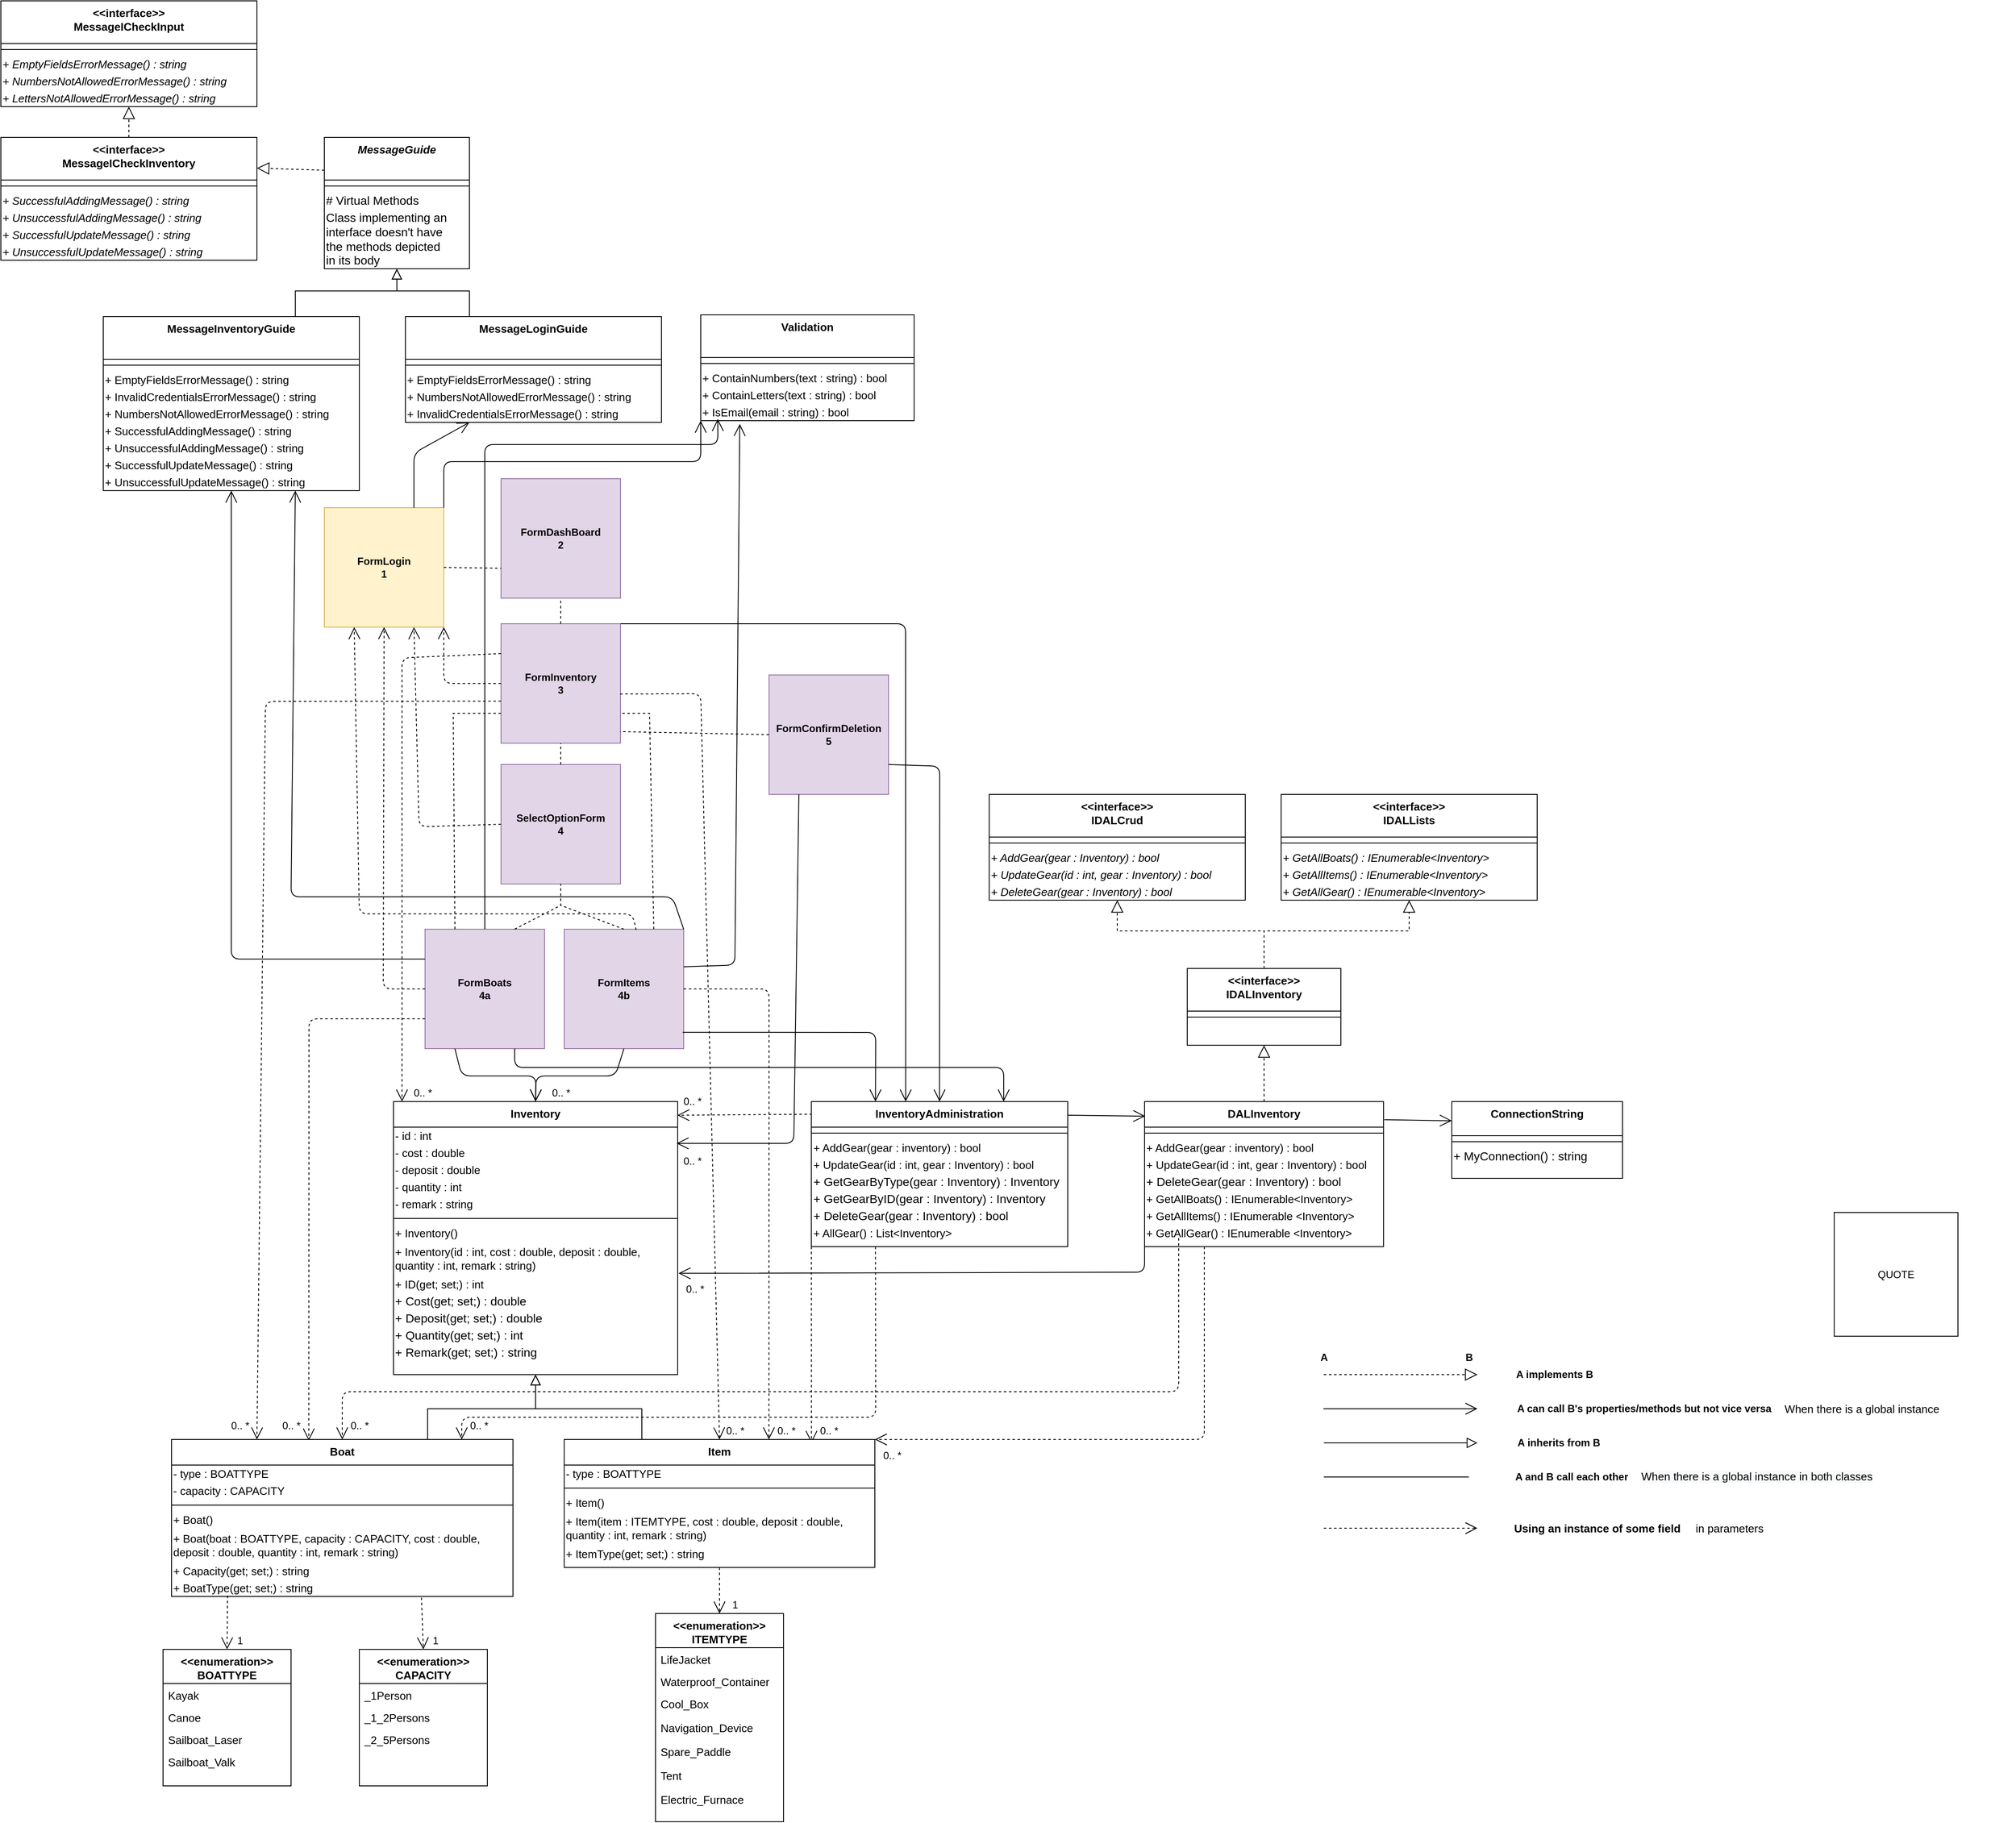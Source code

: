 <mxfile version="15.8.7" type="device"><diagram id="C5RBs43oDa-KdzZeNtuy" name="Page-1"><mxGraphModel dx="3080" dy="2074" grid="1" gridSize="10" guides="1" tooltips="1" connect="1" arrows="1" fold="1" page="1" pageScale="1" pageWidth="827" pageHeight="1169" math="0" shadow="0"><root><mxCell id="WIyWlLk6GJQsqaUBKTNV-0"/><mxCell id="WIyWlLk6GJQsqaUBKTNV-1" parent="WIyWlLk6GJQsqaUBKTNV-0"/><mxCell id="KutxU2q7jOgwtFoPLJHU-38" value="" style="endArrow=block;dashed=1;endFill=0;endSize=12;html=1;rounded=0;fontStyle=1;strokeWidth=1;fontSize=10;" parent="WIyWlLk6GJQsqaUBKTNV-1" edge="1"><mxGeometry width="160" relative="1" as="geometry"><mxPoint x="570" y="1160" as="sourcePoint"/><mxPoint x="750" y="1160" as="targetPoint"/></mxGeometry></mxCell><mxCell id="KutxU2q7jOgwtFoPLJHU-39" value="A" style="text;html=1;align=center;verticalAlign=middle;resizable=0;points=[];autosize=1;strokeColor=none;fillColor=none;fontStyle=1;strokeWidth=3;fontSize=12;" parent="WIyWlLk6GJQsqaUBKTNV-1" vertex="1"><mxGeometry x="560" y="1130" width="20" height="20" as="geometry"/></mxCell><mxCell id="KutxU2q7jOgwtFoPLJHU-40" value="B" style="text;html=1;align=center;verticalAlign=middle;resizable=0;points=[];autosize=1;strokeColor=none;fillColor=none;fontStyle=1;strokeWidth=3;fontSize=12;" parent="WIyWlLk6GJQsqaUBKTNV-1" vertex="1"><mxGeometry x="730" y="1130" width="20" height="20" as="geometry"/></mxCell><mxCell id="KutxU2q7jOgwtFoPLJHU-41" value="A implements B" style="text;html=1;align=center;verticalAlign=middle;resizable=0;points=[];autosize=1;strokeColor=none;fillColor=none;fontStyle=1;strokeWidth=4;fontSize=12;" parent="WIyWlLk6GJQsqaUBKTNV-1" vertex="1"><mxGeometry x="785" y="1150" width="110" height="20" as="geometry"/></mxCell><mxCell id="KutxU2q7jOgwtFoPLJHU-42" value="" style="endArrow=open;endFill=1;endSize=12;html=1;fontStyle=1;fontSize=10;strokeWidth=1;" parent="WIyWlLk6GJQsqaUBKTNV-1" edge="1"><mxGeometry width="160" relative="1" as="geometry"><mxPoint x="569.55" y="1200" as="sourcePoint"/><mxPoint x="750" y="1200" as="targetPoint"/></mxGeometry></mxCell><mxCell id="KutxU2q7jOgwtFoPLJHU-43" value="A can call B's properties/methods but not vice versa" style="text;html=1;align=center;verticalAlign=middle;resizable=0;points=[];autosize=1;strokeColor=none;fillColor=none;fontStyle=1;strokeWidth=4;fontSize=12;" parent="WIyWlLk6GJQsqaUBKTNV-1" vertex="1"><mxGeometry x="790" y="1190" width="310" height="20" as="geometry"/></mxCell><mxCell id="KutxU2q7jOgwtFoPLJHU-44" value="" style="endArrow=block;endSize=10;endFill=0;shadow=0;strokeWidth=1;rounded=0;edgeStyle=elbowEdgeStyle;elbow=vertical;fontStyle=0;fontSize=10;" parent="WIyWlLk6GJQsqaUBKTNV-1" edge="1"><mxGeometry width="160" relative="1" as="geometry"><mxPoint x="570" y="1240" as="sourcePoint"/><mxPoint x="750" y="1240" as="targetPoint"/></mxGeometry></mxCell><mxCell id="KutxU2q7jOgwtFoPLJHU-45" value="&lt;span style=&quot;font-size: 12px;&quot;&gt;A inherits from B&lt;/span&gt;" style="text;html=1;align=center;verticalAlign=middle;resizable=0;points=[];autosize=1;strokeColor=none;fillColor=none;fontStyle=1;strokeWidth=4;fontSize=12;" parent="WIyWlLk6GJQsqaUBKTNV-1" vertex="1"><mxGeometry x="790" y="1230" width="110" height="20" as="geometry"/></mxCell><mxCell id="KutxU2q7jOgwtFoPLJHU-46" value="" style="endArrow=none;html=1;rounded=0;fontStyle=1;strokeWidth=1;fontSize=10;" parent="WIyWlLk6GJQsqaUBKTNV-1" edge="1"><mxGeometry width="50" height="50" relative="1" as="geometry"><mxPoint x="570" y="1280" as="sourcePoint"/><mxPoint x="740" y="1280" as="targetPoint"/></mxGeometry></mxCell><mxCell id="KutxU2q7jOgwtFoPLJHU-47" value="&lt;span style=&quot;font-size: 12px;&quot;&gt;A and B call each other&lt;/span&gt;" style="text;html=1;align=center;verticalAlign=middle;resizable=0;points=[];autosize=1;strokeColor=none;fillColor=none;fontStyle=1;strokeWidth=4;fontSize=12;" parent="WIyWlLk6GJQsqaUBKTNV-1" vertex="1"><mxGeometry x="785" y="1270" width="150" height="20" as="geometry"/></mxCell><mxCell id="KutxU2q7jOgwtFoPLJHU-48" value="" style="endArrow=open;endSize=12;dashed=1;html=1;fontStyle=1;fontSize=13;exitX=0.5;exitY=0;exitDx=0;exitDy=0;" parent="WIyWlLk6GJQsqaUBKTNV-1" edge="1"><mxGeometry width="160" relative="1" as="geometry"><mxPoint x="570" y="1340" as="sourcePoint"/><mxPoint x="750" y="1340" as="targetPoint"/><Array as="points"/></mxGeometry></mxCell><mxCell id="KutxU2q7jOgwtFoPLJHU-49" value="Using an instance of some field" style="text;html=1;align=center;verticalAlign=middle;resizable=0;points=[];autosize=1;strokeColor=none;fillColor=none;fontStyle=1;strokeWidth=4;fontSize=13;" parent="WIyWlLk6GJQsqaUBKTNV-1" vertex="1"><mxGeometry x="785" y="1330" width="210" height="20" as="geometry"/></mxCell><mxCell id="KutxU2q7jOgwtFoPLJHU-50" value="in parameters" style="text;html=1;align=center;verticalAlign=middle;resizable=0;points=[];autosize=1;strokeColor=none;fillColor=none;fontSize=13;" parent="WIyWlLk6GJQsqaUBKTNV-1" vertex="1"><mxGeometry x="1000" y="1330" width="90" height="20" as="geometry"/></mxCell><mxCell id="KutxU2q7jOgwtFoPLJHU-51" value="When there is a global instance" style="text;html=1;align=center;verticalAlign=middle;resizable=0;points=[];autosize=1;strokeColor=none;fillColor=none;fontSize=13;" parent="WIyWlLk6GJQsqaUBKTNV-1" vertex="1"><mxGeometry x="1100" y="1190" width="200" height="20" as="geometry"/></mxCell><mxCell id="KutxU2q7jOgwtFoPLJHU-52" value="&lt;span style=&quot;color: rgb(0, 0, 0); font-family: helvetica; font-size: 13px; font-style: normal; font-weight: 400; letter-spacing: normal; text-align: center; text-indent: 0px; text-transform: none; word-spacing: 0px; background-color: rgb(248, 249, 250); display: inline; float: none;&quot;&gt;When there is a global instance in both classes&lt;/span&gt;" style="text;whiteSpace=wrap;html=1;fontSize=13;" parent="WIyWlLk6GJQsqaUBKTNV-1" vertex="1"><mxGeometry x="940" y="1265" width="440" height="30" as="geometry"/></mxCell><mxCell id="sIomor_SPIAiTfDMVvyU-29" value="QUOTE" style="whiteSpace=wrap;html=1;aspect=fixed;strokeColor=default;direction=east;" parent="WIyWlLk6GJQsqaUBKTNV-1" vertex="1"><mxGeometry x="1168" y="970" width="145" height="145" as="geometry"/></mxCell><mxCell id="VA3VbTWwwZoXTn_adIDG-7" value="FormLogin&lt;br&gt;1" style="whiteSpace=wrap;html=1;aspect=fixed;fillColor=#fff2cc;strokeColor=#d6b656;fontStyle=1" parent="WIyWlLk6GJQsqaUBKTNV-1" vertex="1"><mxGeometry x="-601" y="144" width="140" height="140" as="geometry"/></mxCell><mxCell id="VA3VbTWwwZoXTn_adIDG-14" value="" style="endArrow=open;endFill=1;endSize=12;html=1;fontStyle=1;fontSize=10;strokeWidth=1;exitX=0.75;exitY=0;exitDx=0;exitDy=0;entryX=0.25;entryY=1;entryDx=0;entryDy=0;" parent="WIyWlLk6GJQsqaUBKTNV-1" source="VA3VbTWwwZoXTn_adIDG-7" target="VA3VbTWwwZoXTn_adIDG-140" edge="1"><mxGeometry width="160" relative="1" as="geometry"><mxPoint x="-530.0" y="134" as="sourcePoint"/><mxPoint x="-480" y="40" as="targetPoint"/><Array as="points"><mxPoint x="-496" y="80"/></Array></mxGeometry></mxCell><mxCell id="VA3VbTWwwZoXTn_adIDG-15" value="" style="endArrow=open;endFill=1;endSize=12;html=1;fontStyle=1;fontSize=10;strokeWidth=1;exitX=1;exitY=0;exitDx=0;exitDy=0;entryX=0;entryY=1;entryDx=0;entryDy=0;" parent="WIyWlLk6GJQsqaUBKTNV-1" source="VA3VbTWwwZoXTn_adIDG-7" target="VA3VbTWwwZoXTn_adIDG-157" edge="1"><mxGeometry width="160" relative="1" as="geometry"><mxPoint x="-440" y="209" as="sourcePoint"/><mxPoint x="-80" y="-300" as="targetPoint"/><Array as="points"><mxPoint x="-461" y="90"/><mxPoint x="-160" y="90"/></Array></mxGeometry></mxCell><mxCell id="VA3VbTWwwZoXTn_adIDG-16" value="FormDashBoard&lt;br&gt;2" style="whiteSpace=wrap;html=1;aspect=fixed;fillColor=#e1d5e7;strokeColor=#9673a6;fontStyle=1" parent="WIyWlLk6GJQsqaUBKTNV-1" vertex="1"><mxGeometry x="-394" y="110" width="140" height="140" as="geometry"/></mxCell><mxCell id="VA3VbTWwwZoXTn_adIDG-20" value="FormInventory&lt;br&gt;3" style="whiteSpace=wrap;html=1;aspect=fixed;fillColor=#e1d5e7;strokeColor=#9673a6;fontStyle=1" parent="WIyWlLk6GJQsqaUBKTNV-1" vertex="1"><mxGeometry x="-394" y="280" width="140" height="140" as="geometry"/></mxCell><mxCell id="VA3VbTWwwZoXTn_adIDG-23" value="" style="endArrow=open;endFill=1;endSize=12;html=1;fontStyle=1;fontSize=10;strokeWidth=1;exitX=1;exitY=0;exitDx=0;exitDy=0;entryX=0.368;entryY=0;entryDx=0;entryDy=0;entryPerimeter=0;" parent="WIyWlLk6GJQsqaUBKTNV-1" source="VA3VbTWwwZoXTn_adIDG-20" target="VA3VbTWwwZoXTn_adIDG-241" edge="1"><mxGeometry width="160" relative="1" as="geometry"><mxPoint x="-250" y="372" as="sourcePoint"/><mxPoint x="-112" y="330" as="targetPoint"/><Array as="points"><mxPoint x="80" y="280"/></Array></mxGeometry></mxCell><mxCell id="VA3VbTWwwZoXTn_adIDG-27" value="" style="endArrow=open;endSize=12;dashed=1;html=1;fontStyle=1;fontSize=13;exitX=0;exitY=0.25;exitDx=0;exitDy=0;entryX=0.03;entryY=0;entryDx=0;entryDy=0;entryPerimeter=0;" parent="WIyWlLk6GJQsqaUBKTNV-1" source="VA3VbTWwwZoXTn_adIDG-20" target="VA3VbTWwwZoXTn_adIDG-213" edge="1"><mxGeometry width="160" relative="1" as="geometry"><mxPoint x="-220" y="393" as="sourcePoint"/><mxPoint x="-530" y="840" as="targetPoint"/><Array as="points"><mxPoint x="-510" y="320"/><mxPoint x="-510" y="770"/></Array></mxGeometry></mxCell><mxCell id="VA3VbTWwwZoXTn_adIDG-29" value="" style="endArrow=open;endSize=12;dashed=1;html=1;fontStyle=1;fontSize=13;exitX=0;exitY=0.5;exitDx=0;exitDy=0;entryX=1;entryY=1;entryDx=0;entryDy=0;" parent="WIyWlLk6GJQsqaUBKTNV-1" source="VA3VbTWwwZoXTn_adIDG-20" target="VA3VbTWwwZoXTn_adIDG-7" edge="1"><mxGeometry width="160" relative="1" as="geometry"><mxPoint x="-640" y="390" as="sourcePoint"/><mxPoint x="-460" y="390" as="targetPoint"/><Array as="points"><mxPoint x="-461" y="350"/></Array></mxGeometry></mxCell><mxCell id="VA3VbTWwwZoXTn_adIDG-30" value="SelectOptionForm&lt;br&gt;4" style="whiteSpace=wrap;html=1;aspect=fixed;fillColor=#e1d5e7;strokeColor=#9673a6;fontStyle=1" parent="WIyWlLk6GJQsqaUBKTNV-1" vertex="1"><mxGeometry x="-394" y="445" width="140" height="140" as="geometry"/></mxCell><mxCell id="VA3VbTWwwZoXTn_adIDG-33" value="" style="endArrow=open;endSize=12;dashed=1;html=1;fontStyle=1;fontSize=13;exitX=0;exitY=0.5;exitDx=0;exitDy=0;entryX=0.75;entryY=1;entryDx=0;entryDy=0;" parent="WIyWlLk6GJQsqaUBKTNV-1" source="VA3VbTWwwZoXTn_adIDG-30" target="VA3VbTWwwZoXTn_adIDG-7" edge="1"><mxGeometry width="160" relative="1" as="geometry"><mxPoint x="-402" y="520" as="sourcePoint"/><mxPoint x="-540" y="420" as="targetPoint"/><Array as="points"><mxPoint x="-490" y="518"/></Array></mxGeometry></mxCell><mxCell id="VA3VbTWwwZoXTn_adIDG-34" value="FormBoats&lt;br&gt;4a" style="whiteSpace=wrap;html=1;aspect=fixed;fillColor=#e1d5e7;strokeColor=#9673a6;fontStyle=1" parent="WIyWlLk6GJQsqaUBKTNV-1" vertex="1"><mxGeometry x="-483" y="638" width="140" height="140" as="geometry"/></mxCell><mxCell id="VA3VbTWwwZoXTn_adIDG-35" value="FormItems&lt;br&gt;4b" style="whiteSpace=wrap;html=1;aspect=fixed;fillColor=#e1d5e7;strokeColor=#9673a6;fontStyle=1" parent="WIyWlLk6GJQsqaUBKTNV-1" vertex="1"><mxGeometry x="-320" y="638" width="140" height="140" as="geometry"/></mxCell><mxCell id="VA3VbTWwwZoXTn_adIDG-38" value="" style="endArrow=open;endSize=12;dashed=1;html=1;fontStyle=1;fontSize=13;exitX=0;exitY=0.5;exitDx=0;exitDy=0;entryX=0.5;entryY=1;entryDx=0;entryDy=0;" parent="WIyWlLk6GJQsqaUBKTNV-1" source="VA3VbTWwwZoXTn_adIDG-34" target="VA3VbTWwwZoXTn_adIDG-7" edge="1"><mxGeometry width="160" relative="1" as="geometry"><mxPoint x="-500" y="700" as="sourcePoint"/><mxPoint x="-532" y="440" as="targetPoint"/><Array as="points"><mxPoint x="-532" y="708"/></Array></mxGeometry></mxCell><mxCell id="VA3VbTWwwZoXTn_adIDG-39" value="" style="endArrow=open;endSize=12;dashed=1;html=1;fontStyle=1;fontSize=13;exitX=0.603;exitY=0.006;exitDx=0;exitDy=0;entryX=0.25;entryY=1;entryDx=0;entryDy=0;exitPerimeter=0;" parent="WIyWlLk6GJQsqaUBKTNV-1" source="VA3VbTWwwZoXTn_adIDG-35" target="VA3VbTWwwZoXTn_adIDG-7" edge="1"><mxGeometry width="160" relative="1" as="geometry"><mxPoint x="-220" y="630" as="sourcePoint"/><mxPoint x="-590" y="340" as="targetPoint"/><Array as="points"><mxPoint x="-240" y="620"/><mxPoint x="-560" y="620"/></Array></mxGeometry></mxCell><mxCell id="VA3VbTWwwZoXTn_adIDG-44" value="" style="endArrow=none;dashed=1;html=1;rounded=0;exitX=1;exitY=0.5;exitDx=0;exitDy=0;entryX=0;entryY=0.75;entryDx=0;entryDy=0;" parent="WIyWlLk6GJQsqaUBKTNV-1" source="VA3VbTWwwZoXTn_adIDG-7" target="VA3VbTWwwZoXTn_adIDG-16" edge="1"><mxGeometry width="50" height="50" relative="1" as="geometry"><mxPoint x="-460" y="272" as="sourcePoint"/><mxPoint x="-410" y="190" as="targetPoint"/></mxGeometry></mxCell><mxCell id="VA3VbTWwwZoXTn_adIDG-45" value="" style="endArrow=none;dashed=1;html=1;rounded=0;entryX=0.5;entryY=1;entryDx=0;entryDy=0;exitX=0.5;exitY=0;exitDx=0;exitDy=0;" parent="WIyWlLk6GJQsqaUBKTNV-1" source="VA3VbTWwwZoXTn_adIDG-20" target="VA3VbTWwwZoXTn_adIDG-16" edge="1"><mxGeometry width="50" height="50" relative="1" as="geometry"><mxPoint x="-340" y="290.0" as="sourcePoint"/><mxPoint x="-260" y="290.0" as="targetPoint"/></mxGeometry></mxCell><mxCell id="VA3VbTWwwZoXTn_adIDG-46" value="" style="endArrow=none;dashed=1;html=1;rounded=0;entryX=0.5;entryY=1;entryDx=0;entryDy=0;exitX=0.5;exitY=0;exitDx=0;exitDy=0;" parent="WIyWlLk6GJQsqaUBKTNV-1" source="VA3VbTWwwZoXTn_adIDG-30" target="VA3VbTWwwZoXTn_adIDG-20" edge="1"><mxGeometry width="50" height="50" relative="1" as="geometry"><mxPoint x="-340" y="438.0" as="sourcePoint"/><mxPoint x="-260" y="438.0" as="targetPoint"/></mxGeometry></mxCell><mxCell id="VA3VbTWwwZoXTn_adIDG-47" value="" style="endArrow=none;dashed=1;html=1;rounded=0;entryX=0.5;entryY=1;entryDx=0;entryDy=0;exitX=0.5;exitY=0;exitDx=0;exitDy=0;" parent="WIyWlLk6GJQsqaUBKTNV-1" source="VA3VbTWwwZoXTn_adIDG-35" target="VA3VbTWwwZoXTn_adIDG-30" edge="1"><mxGeometry width="50" height="50" relative="1" as="geometry"><mxPoint x="-336.43" y="630" as="sourcePoint"/><mxPoint x="-336.43" y="600.0" as="targetPoint"/><Array as="points"><mxPoint x="-324" y="610"/></Array></mxGeometry></mxCell><mxCell id="VA3VbTWwwZoXTn_adIDG-48" value="" style="endArrow=none;dashed=1;html=1;rounded=0;entryX=0.5;entryY=1;entryDx=0;entryDy=0;exitX=0.75;exitY=0;exitDx=0;exitDy=0;" parent="WIyWlLk6GJQsqaUBKTNV-1" source="VA3VbTWwwZoXTn_adIDG-34" target="VA3VbTWwwZoXTn_adIDG-30" edge="1"><mxGeometry width="50" height="50" relative="1" as="geometry"><mxPoint x="-299" y="660" as="sourcePoint"/><mxPoint x="-326.0" y="586" as="targetPoint"/><Array as="points"><mxPoint x="-324" y="610"/></Array></mxGeometry></mxCell><mxCell id="VA3VbTWwwZoXTn_adIDG-49" value="" style="endArrow=none;dashed=1;html=1;rounded=0;exitX=0.25;exitY=0;exitDx=0;exitDy=0;entryX=0;entryY=0.75;entryDx=0;entryDy=0;" parent="WIyWlLk6GJQsqaUBKTNV-1" source="VA3VbTWwwZoXTn_adIDG-34" target="VA3VbTWwwZoXTn_adIDG-20" edge="1"><mxGeometry width="50" height="50" relative="1" as="geometry"><mxPoint x="-411.0" y="660" as="sourcePoint"/><mxPoint x="-411" y="390" as="targetPoint"/><Array as="points"><mxPoint x="-450" y="385"/></Array></mxGeometry></mxCell><mxCell id="VA3VbTWwwZoXTn_adIDG-50" value="" style="endArrow=none;dashed=1;html=1;rounded=0;entryX=1;entryY=0.75;entryDx=0;entryDy=0;exitX=0.75;exitY=0;exitDx=0;exitDy=0;" parent="WIyWlLk6GJQsqaUBKTNV-1" source="VA3VbTWwwZoXTn_adIDG-35" target="VA3VbTWwwZoXTn_adIDG-20" edge="1"><mxGeometry width="50" height="50" relative="1" as="geometry"><mxPoint x="-241.0" y="660" as="sourcePoint"/><mxPoint x="-326.0" y="586" as="targetPoint"/><Array as="points"><mxPoint x="-220" y="385"/></Array></mxGeometry></mxCell><mxCell id="VA3VbTWwwZoXTn_adIDG-57" value="" style="endArrow=open;endFill=1;endSize=12;html=1;fontStyle=1;fontSize=10;strokeWidth=1;exitX=0.25;exitY=1;exitDx=0;exitDy=0;entryX=0.5;entryY=0;entryDx=0;entryDy=0;" parent="WIyWlLk6GJQsqaUBKTNV-1" source="VA3VbTWwwZoXTn_adIDG-34" target="VA3VbTWwwZoXTn_adIDG-213" edge="1"><mxGeometry width="160" relative="1" as="geometry"><mxPoint x="-580.45" y="789" as="sourcePoint"/><mxPoint x="-460" y="800" as="targetPoint"/><Array as="points"><mxPoint x="-440" y="810"/><mxPoint x="-353" y="810"/></Array></mxGeometry></mxCell><mxCell id="VA3VbTWwwZoXTn_adIDG-58" value="" style="endArrow=block;endSize=10;endFill=0;shadow=0;strokeWidth=1;rounded=0;edgeStyle=elbowEdgeStyle;elbow=vertical;fontStyle=1;fontSize=10;exitX=0.75;exitY=0;exitDx=0;exitDy=0;entryX=0.5;entryY=1;entryDx=0;entryDy=0;" parent="WIyWlLk6GJQsqaUBKTNV-1" source="VA3VbTWwwZoXTn_adIDG-197" target="VA3VbTWwwZoXTn_adIDG-213" edge="1"><mxGeometry width="160" relative="1" as="geometry"><mxPoint x="-900" y="740" as="sourcePoint"/><mxPoint x="-480" y="1150" as="targetPoint"/><Array as="points"><mxPoint x="-420" y="1200"/><mxPoint x="-470" y="1230"/><mxPoint x="-630" y="940"/></Array></mxGeometry></mxCell><mxCell id="VA3VbTWwwZoXTn_adIDG-59" value="" style="endArrow=block;endSize=10;endFill=0;shadow=0;strokeWidth=1;rounded=0;edgeStyle=elbowEdgeStyle;elbow=vertical;fontStyle=1;fontSize=10;exitX=0.25;exitY=0;exitDx=0;exitDy=0;entryX=0.5;entryY=1;entryDx=0;entryDy=0;" parent="WIyWlLk6GJQsqaUBKTNV-1" source="VA3VbTWwwZoXTn_adIDG-205" target="VA3VbTWwwZoXTn_adIDG-213" edge="1"><mxGeometry width="160" relative="1" as="geometry"><mxPoint x="-330" y="970.09" as="sourcePoint"/><mxPoint x="-284" y="1160" as="targetPoint"/><Array as="points"><mxPoint x="-290" y="1200"/></Array></mxGeometry></mxCell><mxCell id="VA3VbTWwwZoXTn_adIDG-60" value="" style="endArrow=open;endSize=12;dashed=1;html=1;fontStyle=1;fontSize=13;exitX=0.5;exitY=1;exitDx=0;exitDy=0;entryX=0.5;entryY=0;entryDx=0;entryDy=0;" parent="WIyWlLk6GJQsqaUBKTNV-1" source="VA3VbTWwwZoXTn_adIDG-205" target="VA3VbTWwwZoXTn_adIDG-181" edge="1"><mxGeometry width="160" relative="1" as="geometry"><mxPoint x="-70.0" y="967.57" as="sourcePoint"/><mxPoint x="-197" y="1040" as="targetPoint"/><Array as="points"/></mxGeometry></mxCell><mxCell id="VA3VbTWwwZoXTn_adIDG-61" value="" style="endArrow=open;endSize=12;dashed=1;html=1;fontStyle=1;fontSize=13;entryX=0.5;entryY=0;entryDx=0;entryDy=0;exitX=0.164;exitY=0.947;exitDx=0;exitDy=0;exitPerimeter=0;" parent="WIyWlLk6GJQsqaUBKTNV-1" source="VA3VbTWwwZoXTn_adIDG-204" target="VA3VbTWwwZoXTn_adIDG-167" edge="1"><mxGeometry width="160" relative="1" as="geometry"><mxPoint x="-740" y="1440" as="sourcePoint"/><mxPoint x="-644.0" y="791" as="targetPoint"/><Array as="points"/></mxGeometry></mxCell><mxCell id="VA3VbTWwwZoXTn_adIDG-62" value="" style="endArrow=open;endSize=12;dashed=1;html=1;fontStyle=1;fontSize=13;entryX=0.5;entryY=0;entryDx=0;entryDy=0;exitX=0.732;exitY=1.065;exitDx=0;exitDy=0;exitPerimeter=0;" parent="WIyWlLk6GJQsqaUBKTNV-1" source="VA3VbTWwwZoXTn_adIDG-204" target="VA3VbTWwwZoXTn_adIDG-176" edge="1"><mxGeometry width="160" relative="1" as="geometry"><mxPoint x="-480" y="1440" as="sourcePoint"/><mxPoint x="-644.0" y="958.0" as="targetPoint"/><Array as="points"/></mxGeometry></mxCell><mxCell id="VA3VbTWwwZoXTn_adIDG-64" value="" style="endArrow=open;endFill=1;endSize=12;html=1;fontStyle=1;fontSize=10;strokeWidth=1;exitX=0.75;exitY=1;exitDx=0;exitDy=0;entryX=0.75;entryY=0;entryDx=0;entryDy=0;" parent="WIyWlLk6GJQsqaUBKTNV-1" source="VA3VbTWwwZoXTn_adIDG-34" target="VA3VbTWwwZoXTn_adIDG-241" edge="1"><mxGeometry width="160" relative="1" as="geometry"><mxPoint x="-411.0" y="776" as="sourcePoint"/><mxPoint x="-332.0" y="820" as="targetPoint"/><Array as="points"><mxPoint x="-378" y="800"/><mxPoint x="195" y="800"/></Array></mxGeometry></mxCell><mxCell id="VA3VbTWwwZoXTn_adIDG-65" value="" style="endArrow=open;endFill=1;endSize=12;html=1;fontStyle=1;fontSize=10;strokeWidth=1;exitX=0.5;exitY=0;exitDx=0;exitDy=0;" parent="WIyWlLk6GJQsqaUBKTNV-1" source="VA3VbTWwwZoXTn_adIDG-34" edge="1"><mxGeometry width="160" relative="1" as="geometry"><mxPoint x="-630" y="640" as="sourcePoint"/><mxPoint x="-140" y="40" as="targetPoint"/><Array as="points"><mxPoint x="-413" y="70"/><mxPoint x="-140" y="70"/></Array></mxGeometry></mxCell><mxCell id="VA3VbTWwwZoXTn_adIDG-73" value="" style="endArrow=open;endFill=1;endSize=12;html=1;fontStyle=1;fontSize=10;strokeWidth=1;exitX=0;exitY=0.25;exitDx=0;exitDy=0;entryX=0.5;entryY=1;entryDx=0;entryDy=0;" parent="WIyWlLk6GJQsqaUBKTNV-1" source="VA3VbTWwwZoXTn_adIDG-34" target="VA3VbTWwwZoXTn_adIDG-145" edge="1"><mxGeometry width="160" relative="1" as="geometry"><mxPoint x="-650.004" y="695.116" as="sourcePoint"/><mxPoint x="-750" y="80" as="targetPoint"/><Array as="points"><mxPoint x="-710" y="673"/></Array></mxGeometry></mxCell><mxCell id="VA3VbTWwwZoXTn_adIDG-74" value="" style="endArrow=open;endSize=12;dashed=1;html=1;fontStyle=1;fontSize=13;entryX=0.25;entryY=0;entryDx=0;entryDy=0;exitX=0;exitY=0.648;exitDx=0;exitDy=0;exitPerimeter=0;" parent="WIyWlLk6GJQsqaUBKTNV-1" source="VA3VbTWwwZoXTn_adIDG-20" target="VA3VbTWwwZoXTn_adIDG-197" edge="1"><mxGeometry width="160" relative="1" as="geometry"><mxPoint x="-450" y="380" as="sourcePoint"/><mxPoint x="-644" y="620" as="targetPoint"/><Array as="points"><mxPoint x="-670" y="371"/></Array></mxGeometry></mxCell><mxCell id="VA3VbTWwwZoXTn_adIDG-75" value="" style="endArrow=open;endSize=12;dashed=1;html=1;fontStyle=1;fontSize=13;entryX=0.5;entryY=0;entryDx=0;entryDy=0;exitX=0.997;exitY=0.588;exitDx=0;exitDy=0;exitPerimeter=0;" parent="WIyWlLk6GJQsqaUBKTNV-1" source="VA3VbTWwwZoXTn_adIDG-20" target="VA3VbTWwwZoXTn_adIDG-205" edge="1"><mxGeometry width="160" relative="1" as="geometry"><mxPoint x="-71" y="355.168" as="sourcePoint"/><mxPoint x="-170" y="776" as="targetPoint"/><Array as="points"><mxPoint x="-160" y="362"/></Array></mxGeometry></mxCell><mxCell id="VA3VbTWwwZoXTn_adIDG-77" value="FormConfirmDeletion&lt;br&gt;5" style="whiteSpace=wrap;html=1;aspect=fixed;fillColor=#e1d5e7;strokeColor=#9673a6;fontStyle=1" parent="WIyWlLk6GJQsqaUBKTNV-1" vertex="1"><mxGeometry x="-80" y="340" width="140" height="140" as="geometry"/></mxCell><mxCell id="VA3VbTWwwZoXTn_adIDG-78" value="" style="endArrow=open;endFill=1;endSize=12;html=1;fontStyle=1;fontSize=10;strokeWidth=1;exitX=0.25;exitY=1;exitDx=0;exitDy=0;entryX=0.996;entryY=-0.053;entryDx=0;entryDy=0;entryPerimeter=0;" parent="WIyWlLk6GJQsqaUBKTNV-1" source="VA3VbTWwwZoXTn_adIDG-77" target="VA3VbTWwwZoXTn_adIDG-219" edge="1"><mxGeometry width="160" relative="1" as="geometry"><mxPoint x="20" y="380" as="sourcePoint"/><mxPoint x="-320" y="1170" as="targetPoint"/><Array as="points"><mxPoint x="-51" y="889"/></Array></mxGeometry></mxCell><mxCell id="VA3VbTWwwZoXTn_adIDG-79" value="" style="endArrow=open;endFill=1;endSize=12;html=1;fontStyle=1;fontSize=10;strokeWidth=1;entryX=0.5;entryY=0;entryDx=0;entryDy=0;exitX=1;exitY=0.75;exitDx=0;exitDy=0;" parent="WIyWlLk6GJQsqaUBKTNV-1" source="VA3VbTWwwZoXTn_adIDG-77" target="VA3VbTWwwZoXTn_adIDG-241" edge="1"><mxGeometry width="160" relative="1" as="geometry"><mxPoint x="-67.0" y="519.0" as="sourcePoint"/><mxPoint x="-380.0" y="1015" as="targetPoint"/><Array as="points"><mxPoint x="120" y="447"/></Array></mxGeometry></mxCell><mxCell id="VA3VbTWwwZoXTn_adIDG-80" value="" style="endArrow=none;dashed=1;html=1;rounded=0;exitX=0;exitY=0.5;exitDx=0;exitDy=0;entryX=0.997;entryY=0.903;entryDx=0;entryDy=0;entryPerimeter=0;" parent="WIyWlLk6GJQsqaUBKTNV-1" source="VA3VbTWwwZoXTn_adIDG-77" target="VA3VbTWwwZoXTn_adIDG-20" edge="1"><mxGeometry width="50" height="50" relative="1" as="geometry"><mxPoint x="-100" y="410" as="sourcePoint"/><mxPoint x="-250" y="420" as="targetPoint"/></mxGeometry></mxCell><mxCell id="VA3VbTWwwZoXTn_adIDG-82" value="" style="endArrow=open;endSize=12;dashed=1;html=1;fontStyle=1;fontSize=13;exitX=1;exitY=0.5;exitDx=0;exitDy=0;entryX=0.659;entryY=0;entryDx=0;entryDy=0;entryPerimeter=0;" parent="WIyWlLk6GJQsqaUBKTNV-1" source="VA3VbTWwwZoXTn_adIDG-35" target="VA3VbTWwwZoXTn_adIDG-205" edge="1"><mxGeometry width="160" relative="1" as="geometry"><mxPoint x="-240.0" y="790.57" as="sourcePoint"/><mxPoint x="-60.0" y="790.57" as="targetPoint"/><Array as="points"><mxPoint x="-80" y="708"/></Array></mxGeometry></mxCell><mxCell id="VA3VbTWwwZoXTn_adIDG-83" value="" style="endArrow=open;endSize=12;dashed=1;html=1;fontStyle=1;fontSize=13;exitX=0;exitY=0.75;exitDx=0;exitDy=0;entryX=0.402;entryY=0.007;entryDx=0;entryDy=0;entryPerimeter=0;" parent="WIyWlLk6GJQsqaUBKTNV-1" source="VA3VbTWwwZoXTn_adIDG-34" target="VA3VbTWwwZoXTn_adIDG-197" edge="1"><mxGeometry width="160" relative="1" as="geometry"><mxPoint x="-379.998" y="789.0" as="sourcePoint"/><mxPoint x="-370" y="800" as="targetPoint"/><Array as="points"><mxPoint x="-619" y="743"/></Array></mxGeometry></mxCell><mxCell id="VA3VbTWwwZoXTn_adIDG-84" value="" style="endArrow=open;endFill=1;endSize=12;html=1;fontStyle=1;fontSize=10;strokeWidth=1;exitX=0.992;exitY=0.863;exitDx=0;exitDy=0;exitPerimeter=0;entryX=0.25;entryY=0;entryDx=0;entryDy=0;" parent="WIyWlLk6GJQsqaUBKTNV-1" source="VA3VbTWwwZoXTn_adIDG-35" target="VA3VbTWwwZoXTn_adIDG-241" edge="1"><mxGeometry width="160" relative="1" as="geometry"><mxPoint x="-150" y="698" as="sourcePoint"/><mxPoint x="-110" y="730" as="targetPoint"/><Array as="points"><mxPoint x="45" y="759"/></Array></mxGeometry></mxCell><mxCell id="VA3VbTWwwZoXTn_adIDG-85" value="" style="endArrow=open;endFill=1;endSize=12;html=1;fontStyle=1;fontSize=10;strokeWidth=1;exitX=0.5;exitY=1;exitDx=0;exitDy=0;entryX=0.5;entryY=0;entryDx=0;entryDy=0;" parent="WIyWlLk6GJQsqaUBKTNV-1" source="VA3VbTWwwZoXTn_adIDG-35" target="VA3VbTWwwZoXTn_adIDG-213" edge="1"><mxGeometry width="160" relative="1" as="geometry"><mxPoint x="-183.928" y="760.108" as="sourcePoint"/><mxPoint x="-313.0" y="810" as="targetPoint"/><Array as="points"><mxPoint x="-260" y="810"/><mxPoint x="-353" y="810"/></Array></mxGeometry></mxCell><mxCell id="VA3VbTWwwZoXTn_adIDG-86" value="" style="endArrow=open;endFill=1;endSize=12;html=1;fontStyle=1;fontSize=10;strokeWidth=1;exitX=1;exitY=0.314;exitDx=0;exitDy=0;exitPerimeter=0;entryX=0.183;entryY=1.194;entryDx=0;entryDy=0;entryPerimeter=0;" parent="WIyWlLk6GJQsqaUBKTNV-1" source="VA3VbTWwwZoXTn_adIDG-35" target="VA3VbTWwwZoXTn_adIDG-163" edge="1"><mxGeometry width="160" relative="1" as="geometry"><mxPoint x="-160" y="700" as="sourcePoint"/><mxPoint x="-130" y="40" as="targetPoint"/><Array as="points"><mxPoint x="-120" y="680"/></Array></mxGeometry></mxCell><mxCell id="VA3VbTWwwZoXTn_adIDG-87" value="" style="endArrow=open;endFill=1;endSize=12;html=1;fontStyle=1;fontSize=10;strokeWidth=1;exitX=1;exitY=0;exitDx=0;exitDy=0;entryX=0.75;entryY=1;entryDx=0;entryDy=0;" parent="WIyWlLk6GJQsqaUBKTNV-1" source="VA3VbTWwwZoXTn_adIDG-35" target="VA3VbTWwwZoXTn_adIDG-145" edge="1"><mxGeometry width="160" relative="1" as="geometry"><mxPoint x="-183" y="689" as="sourcePoint"/><mxPoint x="-630" y="180" as="targetPoint"/><Array as="points"><mxPoint x="-193" y="600"/><mxPoint x="-640" y="600"/></Array></mxGeometry></mxCell><mxCell id="VA3VbTWwwZoXTn_adIDG-89" value="" style="endArrow=open;endFill=1;endSize=12;html=1;fontStyle=1;fontSize=10;strokeWidth=1;exitX=1.001;exitY=0.094;exitDx=0;exitDy=0;exitPerimeter=0;entryX=0.003;entryY=0.101;entryDx=0;entryDy=0;entryPerimeter=0;" parent="WIyWlLk6GJQsqaUBKTNV-1" source="VA3VbTWwwZoXTn_adIDG-241" target="VA3VbTWwwZoXTn_adIDG-261" edge="1"><mxGeometry width="160" relative="1" as="geometry"><mxPoint x="300" y="845" as="sourcePoint"/><mxPoint x="340" y="800" as="targetPoint"/><Array as="points"/></mxGeometry></mxCell><mxCell id="VA3VbTWwwZoXTn_adIDG-90" value="" style="endArrow=open;endSize=12;dashed=1;html=1;fontStyle=1;fontSize=13;entryX=0.796;entryY=0.027;entryDx=0;entryDy=0;exitX=0;exitY=1;exitDx=0;exitDy=0;entryPerimeter=0;" parent="WIyWlLk6GJQsqaUBKTNV-1" source="VA3VbTWwwZoXTn_adIDG-241" target="VA3VbTWwwZoXTn_adIDG-205" edge="1"><mxGeometry width="160" relative="1" as="geometry"><mxPoint x="-30" y="770" as="sourcePoint"/><mxPoint x="-170" y="940" as="targetPoint"/><Array as="points"/></mxGeometry></mxCell><mxCell id="VA3VbTWwwZoXTn_adIDG-91" value="" style="endArrow=open;endSize=12;dashed=1;html=1;fontStyle=1;fontSize=13;entryX=0.999;entryY=0.05;entryDx=0;entryDy=0;entryPerimeter=0;exitX=0.003;exitY=0.087;exitDx=0;exitDy=0;exitPerimeter=0;" parent="WIyWlLk6GJQsqaUBKTNV-1" source="VA3VbTWwwZoXTn_adIDG-241" target="VA3VbTWwwZoXTn_adIDG-213" edge="1"><mxGeometry width="160" relative="1" as="geometry"><mxPoint x="46.0" y="766" as="sourcePoint"/><mxPoint x="-360" y="1180" as="targetPoint"/><Array as="points"/></mxGeometry></mxCell><mxCell id="VA3VbTWwwZoXTn_adIDG-92" value="" style="endArrow=open;endSize=12;dashed=1;html=1;fontStyle=1;fontSize=13;exitX=0.25;exitY=1;exitDx=0;exitDy=0;entryX=0.85;entryY=0;entryDx=0;entryDy=0;entryPerimeter=0;" parent="WIyWlLk6GJQsqaUBKTNV-1" source="VA3VbTWwwZoXTn_adIDG-241" target="VA3VbTWwwZoXTn_adIDG-197" edge="1"><mxGeometry width="160" relative="1" as="geometry"><mxPoint x="44.724" y="749.644" as="sourcePoint"/><mxPoint x="-450" y="940" as="targetPoint"/><Array as="points"><mxPoint x="45" y="1210"/><mxPoint x="-440" y="1210"/></Array></mxGeometry></mxCell><mxCell id="VA3VbTWwwZoXTn_adIDG-97" value="" style="endArrow=block;dashed=1;endFill=0;endSize=12;html=1;rounded=0;fontStyle=1;strokeWidth=1;fontSize=10;exitX=0.5;exitY=0;exitDx=0;exitDy=0;entryX=0.5;entryY=1;entryDx=0;entryDy=0;" parent="WIyWlLk6GJQsqaUBKTNV-1" source="VA3VbTWwwZoXTn_adIDG-280" target="VA3VbTWwwZoXTn_adIDG-272" edge="1"><mxGeometry width="160" relative="1" as="geometry"><mxPoint x="618" y="190" as="sourcePoint"/><mxPoint x="290" y="640" as="targetPoint"/><Array as="points"><mxPoint x="500" y="640"/><mxPoint x="328" y="640"/></Array></mxGeometry></mxCell><mxCell id="VA3VbTWwwZoXTn_adIDG-99" value="" style="endArrow=block;dashed=1;endFill=0;endSize=12;html=1;rounded=0;fontStyle=1;strokeWidth=1;fontSize=10;exitX=0.5;exitY=0;exitDx=0;exitDy=0;entryX=0.5;entryY=1;entryDx=0;entryDy=0;" parent="WIyWlLk6GJQsqaUBKTNV-1" source="VA3VbTWwwZoXTn_adIDG-261" target="VA3VbTWwwZoXTn_adIDG-280" edge="1"><mxGeometry width="160" relative="1" as="geometry"><mxPoint x="318.4" y="296" as="sourcePoint"/><mxPoint x="270.0" y="210" as="targetPoint"/></mxGeometry></mxCell><mxCell id="VA3VbTWwwZoXTn_adIDG-100" value="" style="endArrow=open;endFill=1;endSize=12;html=1;fontStyle=1;fontSize=10;strokeWidth=1;entryX=0;entryY=0.25;entryDx=0;entryDy=0;exitX=1.003;exitY=0.125;exitDx=0;exitDy=0;exitPerimeter=0;" parent="WIyWlLk6GJQsqaUBKTNV-1" source="VA3VbTWwwZoXTn_adIDG-261" target="VA3VbTWwwZoXTn_adIDG-286" edge="1"><mxGeometry width="160" relative="1" as="geometry"><mxPoint x="670" y="880" as="sourcePoint"/><mxPoint x="700" y="810" as="targetPoint"/><Array as="points"/></mxGeometry></mxCell><mxCell id="VA3VbTWwwZoXTn_adIDG-101" value="" style="endArrow=open;endFill=1;endSize=12;html=1;fontStyle=1;fontSize=10;strokeWidth=1;exitX=0;exitY=1;exitDx=0;exitDy=0;entryX=1.003;entryY=-0.135;entryDx=0;entryDy=0;entryPerimeter=0;" parent="WIyWlLk6GJQsqaUBKTNV-1" source="VA3VbTWwwZoXTn_adIDG-261" target="VA3VbTWwwZoXTn_adIDG-218" edge="1"><mxGeometry width="160" relative="1" as="geometry"><mxPoint x="360.0" y="799.57" as="sourcePoint"/><mxPoint x="-400" y="1200" as="targetPoint"/><Array as="points"><mxPoint x="360" y="1040"/></Array></mxGeometry></mxCell><mxCell id="VA3VbTWwwZoXTn_adIDG-102" value="" style="endArrow=open;endSize=12;dashed=1;html=1;fontStyle=1;fontSize=13;entryX=0.5;entryY=0;entryDx=0;entryDy=0;" parent="WIyWlLk6GJQsqaUBKTNV-1" target="VA3VbTWwwZoXTn_adIDG-197" edge="1"><mxGeometry width="160" relative="1" as="geometry"><mxPoint x="400" y="1000" as="sourcePoint"/><mxPoint x="-540" y="1480" as="targetPoint"/><Array as="points"><mxPoint x="400" y="1180"/><mxPoint x="-580" y="1180"/></Array></mxGeometry></mxCell><mxCell id="VA3VbTWwwZoXTn_adIDG-103" value="" style="endArrow=open;endSize=12;dashed=1;html=1;fontStyle=1;fontSize=13;exitX=0.25;exitY=1;exitDx=0;exitDy=0;entryX=1;entryY=0;entryDx=0;entryDy=0;" parent="WIyWlLk6GJQsqaUBKTNV-1" source="VA3VbTWwwZoXTn_adIDG-261" target="VA3VbTWwwZoXTn_adIDG-205" edge="1"><mxGeometry width="160" relative="1" as="geometry"><mxPoint x="281.6" y="766" as="sourcePoint"/><mxPoint x="-490.888" y="934.84" as="targetPoint"/><Array as="points"><mxPoint x="430" y="1236"/></Array></mxGeometry></mxCell><mxCell id="VA3VbTWwwZoXTn_adIDG-104" value="&lt;&lt;interface&gt;&gt;&#10;MessageICheckInput" style="swimlane;fontStyle=1;align=center;verticalAlign=top;childLayout=stackLayout;horizontal=1;startSize=50;horizontalStack=0;resizeParent=1;resizeLast=0;collapsible=1;marginBottom=0;rounded=0;shadow=0;strokeWidth=1;fontSize=13;" parent="WIyWlLk6GJQsqaUBKTNV-1" vertex="1"><mxGeometry x="-980" y="-450" width="300" height="124" as="geometry"><mxRectangle x="340" y="380" width="170" height="26" as="alternateBounds"/></mxGeometry></mxCell><mxCell id="Eu1RM0MxuK3w1lcb-Ub3-11" value="" style="line;html=1;strokeWidth=1;align=left;verticalAlign=middle;spacingTop=-1;spacingLeft=3;spacingRight=3;rotatable=0;labelPosition=right;points=[];portConstraint=eastwest;fontStyle=0;fontSize=13;" parent="VA3VbTWwwZoXTn_adIDG-104" vertex="1"><mxGeometry y="50" width="300" height="14" as="geometry"/></mxCell><mxCell id="VA3VbTWwwZoXTn_adIDG-107" value="&lt;span style=&quot;font-size: 13px&quot;&gt;+ EmptyFieldsErrorMessage() : string&lt;/span&gt;" style="text;html=1;align=left;verticalAlign=middle;resizable=0;points=[];autosize=1;strokeColor=none;fillColor=none;fontStyle=2" parent="VA3VbTWwwZoXTn_adIDG-104" vertex="1"><mxGeometry y="64" width="300" height="20" as="geometry"/></mxCell><mxCell id="VA3VbTWwwZoXTn_adIDG-108" value="+ NumbersNotAllowedErrorMessage() : string" style="text;html=1;align=left;verticalAlign=middle;resizable=0;points=[];autosize=1;strokeColor=none;fillColor=none;fontStyle=2;fontSize=13;" parent="VA3VbTWwwZoXTn_adIDG-104" vertex="1"><mxGeometry y="84" width="300" height="20" as="geometry"/></mxCell><mxCell id="VA3VbTWwwZoXTn_adIDG-114" value="+ LettersNotAllowedErrorMessage() : string" style="text;html=1;align=left;verticalAlign=middle;resizable=0;points=[];autosize=1;strokeColor=none;fillColor=none;fontStyle=2;fontSize=13;" parent="VA3VbTWwwZoXTn_adIDG-104" vertex="1"><mxGeometry y="104" width="300" height="20" as="geometry"/></mxCell><mxCell id="VA3VbTWwwZoXTn_adIDG-115" value="&lt;&lt;interface&gt;&gt;&#10;MessageICheckInventory" style="swimlane;fontStyle=1;align=center;verticalAlign=top;childLayout=stackLayout;horizontal=1;startSize=50;horizontalStack=0;resizeParent=1;resizeLast=0;collapsible=1;marginBottom=0;rounded=0;shadow=0;strokeWidth=1;fontSize=13;" parent="WIyWlLk6GJQsqaUBKTNV-1" vertex="1"><mxGeometry x="-980" y="-290" width="300" height="144" as="geometry"><mxRectangle x="340" y="380" width="170" height="26" as="alternateBounds"/></mxGeometry></mxCell><mxCell id="Eu1RM0MxuK3w1lcb-Ub3-10" value="" style="line;html=1;strokeWidth=1;align=left;verticalAlign=middle;spacingTop=-1;spacingLeft=3;spacingRight=3;rotatable=0;labelPosition=right;points=[];portConstraint=eastwest;fontStyle=0;fontSize=13;" parent="VA3VbTWwwZoXTn_adIDG-115" vertex="1"><mxGeometry y="50" width="300" height="14" as="geometry"/></mxCell><mxCell id="VA3VbTWwwZoXTn_adIDG-116" value="&lt;span style=&quot;font-size: 13px&quot;&gt;+ SuccessfulAddingMessage() : string&lt;/span&gt;" style="text;html=1;align=left;verticalAlign=middle;resizable=0;points=[];autosize=1;strokeColor=none;fillColor=none;fontStyle=2" parent="VA3VbTWwwZoXTn_adIDG-115" vertex="1"><mxGeometry y="64" width="300" height="20" as="geometry"/></mxCell><mxCell id="VA3VbTWwwZoXTn_adIDG-120" value="&lt;span style=&quot;font-size: 13px&quot;&gt;+ UnsuccessfulAddingMessage() : string&lt;/span&gt;" style="text;html=1;align=left;verticalAlign=middle;resizable=0;points=[];autosize=1;strokeColor=none;fillColor=none;fontStyle=2" parent="VA3VbTWwwZoXTn_adIDG-115" vertex="1"><mxGeometry y="84" width="300" height="20" as="geometry"/></mxCell><mxCell id="VA3VbTWwwZoXTn_adIDG-122" value="&lt;span style=&quot;font-size: 13px&quot;&gt;+ SuccessfulUpdateMessage() : string&lt;/span&gt;" style="text;html=1;align=left;verticalAlign=middle;resizable=0;points=[];autosize=1;strokeColor=none;fillColor=none;fontStyle=2" parent="VA3VbTWwwZoXTn_adIDG-115" vertex="1"><mxGeometry y="104" width="300" height="20" as="geometry"/></mxCell><mxCell id="VA3VbTWwwZoXTn_adIDG-126" value="&lt;span style=&quot;font-size: 13px&quot;&gt;+ UnsuccessfulUpdateMessage() : string&lt;/span&gt;" style="text;html=1;align=left;verticalAlign=middle;resizable=0;points=[];autosize=1;strokeColor=none;fillColor=none;fontStyle=2" parent="VA3VbTWwwZoXTn_adIDG-115" vertex="1"><mxGeometry y="124" width="300" height="20" as="geometry"/></mxCell><mxCell id="VA3VbTWwwZoXTn_adIDG-119" value="" style="endArrow=block;dashed=1;endFill=0;endSize=12;html=1;rounded=0;fontStyle=0;strokeWidth=1;fontSize=10;exitX=0.5;exitY=0;exitDx=0;exitDy=0;entryX=0.5;entryY=1;entryDx=0;entryDy=0;" parent="WIyWlLk6GJQsqaUBKTNV-1" source="VA3VbTWwwZoXTn_adIDG-115" target="VA3VbTWwwZoXTn_adIDG-104" edge="1"><mxGeometry width="160" relative="1" as="geometry"><mxPoint x="-840" y="-300" as="sourcePoint"/><mxPoint x="-322" y="-310" as="targetPoint"/><Array as="points"/></mxGeometry></mxCell><mxCell id="VA3VbTWwwZoXTn_adIDG-127" value="MessageGuide" style="swimlane;fontStyle=3;align=center;verticalAlign=top;childLayout=stackLayout;horizontal=1;startSize=50;horizontalStack=0;resizeParent=1;resizeLast=0;collapsible=1;marginBottom=0;rounded=0;shadow=0;strokeWidth=1;fontSize=13;" parent="WIyWlLk6GJQsqaUBKTNV-1" vertex="1"><mxGeometry x="-601" y="-290" width="170" height="154" as="geometry"><mxRectangle x="340" y="380" width="170" height="26" as="alternateBounds"/></mxGeometry></mxCell><mxCell id="Eu1RM0MxuK3w1lcb-Ub3-9" value="" style="line;html=1;strokeWidth=1;align=left;verticalAlign=middle;spacingTop=-1;spacingLeft=3;spacingRight=3;rotatable=0;labelPosition=right;points=[];portConstraint=eastwest;fontStyle=0;fontSize=13;" parent="VA3VbTWwwZoXTn_adIDG-127" vertex="1"><mxGeometry y="50" width="170" height="14" as="geometry"/></mxCell><mxCell id="VA3VbTWwwZoXTn_adIDG-138" value="&lt;span&gt;&lt;font style=&quot;font-size: 14px&quot;&gt;# Virtual Methods&lt;/font&gt;&lt;/span&gt;" style="text;html=1;align=left;verticalAlign=middle;resizable=0;points=[];autosize=1;strokeColor=none;fillColor=none;fontStyle=0" parent="VA3VbTWwwZoXTn_adIDG-127" vertex="1"><mxGeometry y="64" width="170" height="20" as="geometry"/></mxCell><mxCell id="VA3VbTWwwZoXTn_adIDG-139" value="&lt;span style=&quot;&quot;&gt;&lt;font style=&quot;font-size: 14px&quot;&gt;Class implementing an &lt;br&gt;interface doesn't have &lt;br&gt;the methods depicted &lt;br&gt;in its body&lt;/font&gt;&lt;/span&gt;" style="text;html=1;align=left;verticalAlign=middle;resizable=0;points=[];autosize=1;strokeColor=none;fillColor=none;fontStyle=0" parent="VA3VbTWwwZoXTn_adIDG-127" vertex="1"><mxGeometry y="84" width="170" height="70" as="geometry"/></mxCell><mxCell id="VA3VbTWwwZoXTn_adIDG-132" value="" style="endArrow=block;dashed=1;endFill=0;endSize=12;html=1;rounded=0;fontStyle=0;strokeWidth=1;fontSize=10;entryX=1;entryY=0.25;entryDx=0;entryDy=0;exitX=0;exitY=0.25;exitDx=0;exitDy=0;" parent="WIyWlLk6GJQsqaUBKTNV-1" source="VA3VbTWwwZoXTn_adIDG-127" target="VA3VbTWwwZoXTn_adIDG-115" edge="1"><mxGeometry width="160" relative="1" as="geometry"><mxPoint x="-610" y="-360" as="sourcePoint"/><mxPoint x="-516.59" y="-330" as="targetPoint"/><Array as="points"/></mxGeometry></mxCell><mxCell id="VA3VbTWwwZoXTn_adIDG-140" value="MessageLoginGuide" style="swimlane;fontStyle=1;align=center;verticalAlign=top;childLayout=stackLayout;horizontal=1;startSize=50;horizontalStack=0;resizeParent=1;resizeLast=0;collapsible=1;marginBottom=0;rounded=0;shadow=0;strokeWidth=1;fontSize=13;" parent="WIyWlLk6GJQsqaUBKTNV-1" vertex="1"><mxGeometry x="-506" y="-80" width="300" height="124" as="geometry"><mxRectangle x="340" y="380" width="170" height="26" as="alternateBounds"/></mxGeometry></mxCell><mxCell id="Eu1RM0MxuK3w1lcb-Ub3-8" value="" style="line;html=1;strokeWidth=1;align=left;verticalAlign=middle;spacingTop=-1;spacingLeft=3;spacingRight=3;rotatable=0;labelPosition=right;points=[];portConstraint=eastwest;fontStyle=0;fontSize=13;" parent="VA3VbTWwwZoXTn_adIDG-140" vertex="1"><mxGeometry y="50" width="300" height="14" as="geometry"/></mxCell><mxCell id="VA3VbTWwwZoXTn_adIDG-141" value="&lt;span style=&quot;font-size: 13px&quot;&gt;+ EmptyFieldsErrorMessage() : string&amp;nbsp;&lt;/span&gt;" style="text;html=1;align=left;verticalAlign=middle;resizable=0;points=[];autosize=1;strokeColor=none;fillColor=none;fontStyle=0" parent="VA3VbTWwwZoXTn_adIDG-140" vertex="1"><mxGeometry y="64" width="300" height="20" as="geometry"/></mxCell><mxCell id="VA3VbTWwwZoXTn_adIDG-142" value="+ NumbersNotAllowedErrorMessage() : string" style="text;html=1;align=left;verticalAlign=middle;resizable=0;points=[];autosize=1;strokeColor=none;fillColor=none;fontStyle=0;fontSize=13;" parent="VA3VbTWwwZoXTn_adIDG-140" vertex="1"><mxGeometry y="84" width="300" height="20" as="geometry"/></mxCell><mxCell id="VA3VbTWwwZoXTn_adIDG-143" value="+ InvalidCredentialsErrorMessage() : string" style="text;html=1;align=left;verticalAlign=middle;resizable=0;points=[];autosize=1;strokeColor=none;fillColor=none;fontStyle=0;fontSize=13;" parent="VA3VbTWwwZoXTn_adIDG-140" vertex="1"><mxGeometry y="104" width="300" height="20" as="geometry"/></mxCell><mxCell id="VA3VbTWwwZoXTn_adIDG-144" value="" style="endArrow=block;endSize=10;endFill=0;shadow=0;strokeWidth=1;rounded=0;edgeStyle=elbowEdgeStyle;elbow=vertical;fontStyle=0;fontSize=10;exitX=0.25;exitY=0;exitDx=0;exitDy=0;" parent="WIyWlLk6GJQsqaUBKTNV-1" source="VA3VbTWwwZoXTn_adIDG-140" target="VA3VbTWwwZoXTn_adIDG-127" edge="1"><mxGeometry width="160" relative="1" as="geometry"><mxPoint x="-406" y="-170" as="sourcePoint"/><mxPoint x="-510.0" y="-84" as="targetPoint"/><Array as="points"><mxPoint x="-312" y="-110"/></Array></mxGeometry></mxCell><mxCell id="VA3VbTWwwZoXTn_adIDG-145" value="MessageInventoryGuide" style="swimlane;fontStyle=1;align=center;verticalAlign=top;childLayout=stackLayout;horizontal=1;startSize=50;horizontalStack=0;resizeParent=1;resizeLast=0;collapsible=1;marginBottom=0;rounded=0;shadow=0;strokeWidth=1;fontSize=13;" parent="WIyWlLk6GJQsqaUBKTNV-1" vertex="1"><mxGeometry x="-860" y="-80" width="300" height="204" as="geometry"><mxRectangle x="340" y="380" width="170" height="26" as="alternateBounds"/></mxGeometry></mxCell><mxCell id="Eu1RM0MxuK3w1lcb-Ub3-6" value="" style="line;html=1;strokeWidth=1;align=left;verticalAlign=middle;spacingTop=-1;spacingLeft=3;spacingRight=3;rotatable=0;labelPosition=right;points=[];portConstraint=eastwest;fontStyle=0;fontSize=13;" parent="VA3VbTWwwZoXTn_adIDG-145" vertex="1"><mxGeometry y="50" width="300" height="14" as="geometry"/></mxCell><mxCell id="VA3VbTWwwZoXTn_adIDG-154" value="&lt;span style=&quot;font-size: 13px&quot;&gt;+ EmptyFieldsErrorMessage() : string&amp;nbsp;&lt;/span&gt;" style="text;html=1;align=left;verticalAlign=middle;resizable=0;points=[];autosize=1;strokeColor=none;fillColor=none;fontStyle=0" parent="VA3VbTWwwZoXTn_adIDG-145" vertex="1"><mxGeometry y="64" width="300" height="20" as="geometry"/></mxCell><mxCell id="VA3VbTWwwZoXTn_adIDG-156" value="+ InvalidCredentialsErrorMessage() : string" style="text;html=1;align=left;verticalAlign=middle;resizable=0;points=[];autosize=1;strokeColor=none;fillColor=none;fontStyle=0;fontSize=13;" parent="VA3VbTWwwZoXTn_adIDG-145" vertex="1"><mxGeometry y="84" width="300" height="20" as="geometry"/></mxCell><mxCell id="VA3VbTWwwZoXTn_adIDG-155" value="+ NumbersNotAllowedErrorMessage() : string" style="text;html=1;align=left;verticalAlign=middle;resizable=0;points=[];autosize=1;strokeColor=none;fillColor=none;fontStyle=0;fontSize=13;" parent="VA3VbTWwwZoXTn_adIDG-145" vertex="1"><mxGeometry y="104" width="300" height="20" as="geometry"/></mxCell><mxCell id="VA3VbTWwwZoXTn_adIDG-146" value="&lt;span style=&quot;font-size: 13px&quot;&gt;+ SuccessfulAddingMessage() : string&lt;/span&gt;" style="text;html=1;align=left;verticalAlign=middle;resizable=0;points=[];autosize=1;strokeColor=none;fillColor=none;fontStyle=0" parent="VA3VbTWwwZoXTn_adIDG-145" vertex="1"><mxGeometry y="124" width="300" height="20" as="geometry"/></mxCell><mxCell id="VA3VbTWwwZoXTn_adIDG-147" value="&lt;span style=&quot;font-size: 13px&quot;&gt;+ UnsuccessfulAddingMessage() : string&lt;/span&gt;" style="text;html=1;align=left;verticalAlign=middle;resizable=0;points=[];autosize=1;strokeColor=none;fillColor=none;fontStyle=0" parent="VA3VbTWwwZoXTn_adIDG-145" vertex="1"><mxGeometry y="144" width="300" height="20" as="geometry"/></mxCell><mxCell id="VA3VbTWwwZoXTn_adIDG-148" value="&lt;span style=&quot;font-size: 13px&quot;&gt;+ SuccessfulUpdateMessage() : string&lt;/span&gt;" style="text;html=1;align=left;verticalAlign=middle;resizable=0;points=[];autosize=1;strokeColor=none;fillColor=none;fontStyle=0" parent="VA3VbTWwwZoXTn_adIDG-145" vertex="1"><mxGeometry y="164" width="300" height="20" as="geometry"/></mxCell><mxCell id="VA3VbTWwwZoXTn_adIDG-149" value="&lt;span style=&quot;font-size: 13px&quot;&gt;+ UnsuccessfulUpdateMessage() : string&lt;/span&gt;" style="text;html=1;align=left;verticalAlign=middle;resizable=0;points=[];autosize=1;strokeColor=none;fillColor=none;fontStyle=0" parent="VA3VbTWwwZoXTn_adIDG-145" vertex="1"><mxGeometry y="184" width="300" height="20" as="geometry"/></mxCell><mxCell id="VA3VbTWwwZoXTn_adIDG-150" value="" style="endArrow=block;endSize=10;endFill=0;shadow=0;strokeWidth=1;rounded=0;edgeStyle=elbowEdgeStyle;elbow=vertical;fontStyle=0;fontSize=10;exitX=0.75;exitY=0;exitDx=0;exitDy=0;" parent="WIyWlLk6GJQsqaUBKTNV-1" source="VA3VbTWwwZoXTn_adIDG-145" target="VA3VbTWwwZoXTn_adIDG-139" edge="1"><mxGeometry width="160" relative="1" as="geometry"><mxPoint x="-721" y="-140" as="sourcePoint"/><mxPoint x="-846" y="-200" as="targetPoint"/><Array as="points"><mxPoint x="-606" y="-110"/><mxPoint x="-786" y="-120"/></Array></mxGeometry></mxCell><mxCell id="VA3VbTWwwZoXTn_adIDG-157" value="Validation" style="swimlane;fontStyle=1;align=center;verticalAlign=top;childLayout=stackLayout;horizontal=1;startSize=50;horizontalStack=0;resizeParent=1;resizeLast=0;collapsible=1;marginBottom=0;rounded=0;shadow=0;strokeWidth=1;fontSize=13;" parent="WIyWlLk6GJQsqaUBKTNV-1" vertex="1"><mxGeometry x="-160" y="-82" width="250" height="124" as="geometry"><mxRectangle x="340" y="380" width="170" height="26" as="alternateBounds"/></mxGeometry></mxCell><mxCell id="Eu1RM0MxuK3w1lcb-Ub3-7" value="" style="line;html=1;strokeWidth=1;align=left;verticalAlign=middle;spacingTop=-1;spacingLeft=3;spacingRight=3;rotatable=0;labelPosition=right;points=[];portConstraint=eastwest;fontStyle=0;fontSize=13;" parent="VA3VbTWwwZoXTn_adIDG-157" vertex="1"><mxGeometry y="50" width="250" height="14" as="geometry"/></mxCell><mxCell id="VA3VbTWwwZoXTn_adIDG-158" value="&lt;span style=&quot;font-size: 13px&quot;&gt;+ ContainNumbers(text : string) : bool&lt;/span&gt;" style="text;html=1;align=left;verticalAlign=middle;resizable=0;points=[];autosize=1;strokeColor=none;fillColor=none;fontStyle=0" parent="VA3VbTWwwZoXTn_adIDG-157" vertex="1"><mxGeometry y="64" width="250" height="20" as="geometry"/></mxCell><mxCell id="VA3VbTWwwZoXTn_adIDG-162" value="&lt;span style=&quot;font-size: 13px&quot;&gt;+ ContainLetters(text : string) : bool&lt;/span&gt;" style="text;html=1;align=left;verticalAlign=middle;resizable=0;points=[];autosize=1;strokeColor=none;fillColor=none;fontStyle=0;fontSize=14;" parent="VA3VbTWwwZoXTn_adIDG-157" vertex="1"><mxGeometry y="84" width="250" height="20" as="geometry"/></mxCell><mxCell id="VA3VbTWwwZoXTn_adIDG-163" value="&lt;span style=&quot;font-size: 13px&quot;&gt;+ IsEmail(email : string) : bool&lt;/span&gt;" style="text;html=1;align=left;verticalAlign=middle;resizable=0;points=[];autosize=1;strokeColor=none;fillColor=none;fontStyle=0;fontSize=14;" parent="VA3VbTWwwZoXTn_adIDG-157" vertex="1"><mxGeometry y="104" width="250" height="20" as="geometry"/></mxCell><mxCell id="VA3VbTWwwZoXTn_adIDG-167" value="&lt;&lt;enumeration&gt;&gt;&#10;BOATTYPE" style="swimlane;fontStyle=1;align=center;verticalAlign=top;childLayout=stackLayout;horizontal=1;startSize=40;horizontalStack=0;resizeParent=1;resizeLast=0;collapsible=1;marginBottom=0;rounded=0;shadow=0;strokeWidth=1;fontSize=13;" parent="WIyWlLk6GJQsqaUBKTNV-1" vertex="1"><mxGeometry x="-790" y="1482" width="150" height="160" as="geometry"><mxRectangle x="550" y="140" width="160" height="26" as="alternateBounds"/></mxGeometry></mxCell><mxCell id="VA3VbTWwwZoXTn_adIDG-168" value="Kayak" style="text;align=left;verticalAlign=top;spacingLeft=4;spacingRight=4;overflow=hidden;rotatable=0;points=[[0,0.5],[1,0.5]];portConstraint=eastwest;fontStyle=0;fontSize=13;" parent="VA3VbTWwwZoXTn_adIDG-167" vertex="1"><mxGeometry y="40" width="150" height="26" as="geometry"/></mxCell><mxCell id="VA3VbTWwwZoXTn_adIDG-169" value="Canoe" style="text;align=left;verticalAlign=top;spacingLeft=4;spacingRight=4;overflow=hidden;rotatable=0;points=[[0,0.5],[1,0.5]];portConstraint=eastwest;rounded=0;shadow=0;html=0;fontStyle=0;fontSize=13;" parent="VA3VbTWwwZoXTn_adIDG-167" vertex="1"><mxGeometry y="66" width="150" height="26" as="geometry"/></mxCell><mxCell id="VA3VbTWwwZoXTn_adIDG-170" value="Sailboat_Laser" style="text;align=left;verticalAlign=top;spacingLeft=4;spacingRight=4;overflow=hidden;rotatable=0;points=[[0,0.5],[1,0.5]];portConstraint=eastwest;rounded=0;shadow=0;html=0;fontStyle=0;fontSize=13;" parent="VA3VbTWwwZoXTn_adIDG-167" vertex="1"><mxGeometry y="92" width="150" height="26" as="geometry"/></mxCell><mxCell id="VA3VbTWwwZoXTn_adIDG-171" value="Sailboat_Valk" style="text;align=left;verticalAlign=top;spacingLeft=4;spacingRight=4;overflow=hidden;rotatable=0;points=[[0,0.5],[1,0.5]];portConstraint=eastwest;rounded=0;shadow=0;html=0;fontStyle=0;fontSize=13;" parent="VA3VbTWwwZoXTn_adIDG-167" vertex="1"><mxGeometry y="118" width="150" height="26" as="geometry"/></mxCell><mxCell id="VA3VbTWwwZoXTn_adIDG-176" value="&lt;&lt;enumeration&gt;&gt;&#10;CAPACITY" style="swimlane;fontStyle=1;align=center;verticalAlign=top;childLayout=stackLayout;horizontal=1;startSize=40;horizontalStack=0;resizeParent=1;resizeLast=0;collapsible=1;marginBottom=0;rounded=0;shadow=0;strokeWidth=1;fontSize=13;" parent="WIyWlLk6GJQsqaUBKTNV-1" vertex="1"><mxGeometry x="-560" y="1482" width="150" height="160" as="geometry"><mxRectangle x="550" y="140" width="160" height="26" as="alternateBounds"/></mxGeometry></mxCell><mxCell id="VA3VbTWwwZoXTn_adIDG-177" value="_1Person" style="text;align=left;verticalAlign=top;spacingLeft=4;spacingRight=4;overflow=hidden;rotatable=0;points=[[0,0.5],[1,0.5]];portConstraint=eastwest;fontStyle=0;fontSize=13;" parent="VA3VbTWwwZoXTn_adIDG-176" vertex="1"><mxGeometry y="40" width="150" height="26" as="geometry"/></mxCell><mxCell id="VA3VbTWwwZoXTn_adIDG-178" value="_1_2Persons" style="text;align=left;verticalAlign=top;spacingLeft=4;spacingRight=4;overflow=hidden;rotatable=0;points=[[0,0.5],[1,0.5]];portConstraint=eastwest;rounded=0;shadow=0;html=0;fontStyle=0;fontSize=13;" parent="VA3VbTWwwZoXTn_adIDG-176" vertex="1"><mxGeometry y="66" width="150" height="26" as="geometry"/></mxCell><mxCell id="VA3VbTWwwZoXTn_adIDG-179" value="_2_5Persons" style="text;align=left;verticalAlign=top;spacingLeft=4;spacingRight=4;overflow=hidden;rotatable=0;points=[[0,0.5],[1,0.5]];portConstraint=eastwest;rounded=0;shadow=0;html=0;fontStyle=0;fontSize=13;" parent="VA3VbTWwwZoXTn_adIDG-176" vertex="1"><mxGeometry y="92" width="150" height="26" as="geometry"/></mxCell><mxCell id="VA3VbTWwwZoXTn_adIDG-181" value="&lt;&lt;enumeration&gt;&gt;&#10;ITEMTYPE" style="swimlane;fontStyle=1;align=center;verticalAlign=top;childLayout=stackLayout;horizontal=1;startSize=40;horizontalStack=0;resizeParent=1;resizeLast=0;collapsible=1;marginBottom=0;rounded=0;shadow=0;strokeWidth=1;fontSize=13;" parent="WIyWlLk6GJQsqaUBKTNV-1" vertex="1"><mxGeometry x="-213" y="1440" width="150" height="244" as="geometry"><mxRectangle x="550" y="140" width="160" height="26" as="alternateBounds"/></mxGeometry></mxCell><mxCell id="VA3VbTWwwZoXTn_adIDG-182" value="LifeJacket" style="text;align=left;verticalAlign=top;spacingLeft=4;spacingRight=4;overflow=hidden;rotatable=0;points=[[0,0.5],[1,0.5]];portConstraint=eastwest;fontStyle=0;fontSize=13;" parent="VA3VbTWwwZoXTn_adIDG-181" vertex="1"><mxGeometry y="40" width="150" height="26" as="geometry"/></mxCell><mxCell id="VA3VbTWwwZoXTn_adIDG-183" value="Waterproof_Container" style="text;align=left;verticalAlign=top;spacingLeft=4;spacingRight=4;overflow=hidden;rotatable=0;points=[[0,0.5],[1,0.5]];portConstraint=eastwest;rounded=0;shadow=0;html=0;fontStyle=0;fontSize=13;" parent="VA3VbTWwwZoXTn_adIDG-181" vertex="1"><mxGeometry y="66" width="150" height="26" as="geometry"/></mxCell><mxCell id="VA3VbTWwwZoXTn_adIDG-184" value="Cool_Box" style="text;align=left;verticalAlign=top;spacingLeft=4;spacingRight=4;overflow=hidden;rotatable=0;points=[[0,0.5],[1,0.5]];portConstraint=eastwest;rounded=0;shadow=0;html=0;fontStyle=0;fontSize=13;" parent="VA3VbTWwwZoXTn_adIDG-181" vertex="1"><mxGeometry y="92" width="150" height="28" as="geometry"/></mxCell><mxCell id="VA3VbTWwwZoXTn_adIDG-187" value="Navigation_Device" style="text;align=left;verticalAlign=top;spacingLeft=4;spacingRight=4;overflow=hidden;rotatable=0;points=[[0,0.5],[1,0.5]];portConstraint=eastwest;rounded=0;shadow=0;html=0;fontStyle=0;fontSize=13;" parent="VA3VbTWwwZoXTn_adIDG-181" vertex="1"><mxGeometry y="120" width="150" height="28" as="geometry"/></mxCell><mxCell id="VA3VbTWwwZoXTn_adIDG-186" value="Spare_Paddle" style="text;align=left;verticalAlign=top;spacingLeft=4;spacingRight=4;overflow=hidden;rotatable=0;points=[[0,0.5],[1,0.5]];portConstraint=eastwest;rounded=0;shadow=0;html=0;fontStyle=0;fontSize=13;" parent="VA3VbTWwwZoXTn_adIDG-181" vertex="1"><mxGeometry y="148" width="150" height="28" as="geometry"/></mxCell><mxCell id="VA3VbTWwwZoXTn_adIDG-185" value="Tent" style="text;align=left;verticalAlign=top;spacingLeft=4;spacingRight=4;overflow=hidden;rotatable=0;points=[[0,0.5],[1,0.5]];portConstraint=eastwest;rounded=0;shadow=0;html=0;fontStyle=0;fontSize=13;" parent="VA3VbTWwwZoXTn_adIDG-181" vertex="1"><mxGeometry y="176" width="150" height="28" as="geometry"/></mxCell><mxCell id="VA3VbTWwwZoXTn_adIDG-188" value="Electric_Furnace" style="text;align=left;verticalAlign=top;spacingLeft=4;spacingRight=4;overflow=hidden;rotatable=0;points=[[0,0.5],[1,0.5]];portConstraint=eastwest;rounded=0;shadow=0;html=0;fontStyle=0;fontSize=13;" parent="VA3VbTWwwZoXTn_adIDG-181" vertex="1"><mxGeometry y="204" width="150" height="28" as="geometry"/></mxCell><mxCell id="VA3VbTWwwZoXTn_adIDG-197" value="Boat" style="swimlane;fontStyle=1;align=center;verticalAlign=top;childLayout=stackLayout;horizontal=1;startSize=30;horizontalStack=0;resizeParent=1;resizeLast=0;collapsible=1;marginBottom=0;rounded=0;shadow=0;strokeWidth=1;fontSize=13;" parent="WIyWlLk6GJQsqaUBKTNV-1" vertex="1"><mxGeometry x="-780" y="1236" width="400" height="184" as="geometry"><mxRectangle x="230" y="140" width="160" height="26" as="alternateBounds"/></mxGeometry></mxCell><mxCell id="VA3VbTWwwZoXTn_adIDG-198" value="- type : BOATTYPE" style="text;html=1;align=left;verticalAlign=middle;resizable=0;points=[];autosize=1;strokeColor=none;fillColor=none;fontStyle=0;fontSize=13;" parent="VA3VbTWwwZoXTn_adIDG-197" vertex="1"><mxGeometry y="30" width="400" height="20" as="geometry"/></mxCell><mxCell id="VA3VbTWwwZoXTn_adIDG-199" value="- capacity : CAPACITY" style="text;html=1;align=left;verticalAlign=middle;resizable=0;points=[];autosize=1;strokeColor=none;fillColor=none;fontStyle=0;fontSize=13;" parent="VA3VbTWwwZoXTn_adIDG-197" vertex="1"><mxGeometry y="50" width="400" height="20" as="geometry"/></mxCell><mxCell id="VA3VbTWwwZoXTn_adIDG-200" value="" style="line;html=1;strokeWidth=1;align=left;verticalAlign=middle;spacingTop=-1;spacingLeft=3;spacingRight=3;rotatable=0;labelPosition=right;points=[];portConstraint=eastwest;fontStyle=0;fontSize=13;" parent="VA3VbTWwwZoXTn_adIDG-197" vertex="1"><mxGeometry y="70" width="400" height="14" as="geometry"/></mxCell><mxCell id="VA3VbTWwwZoXTn_adIDG-201" value="+ Boat()" style="text;html=1;align=left;verticalAlign=middle;resizable=0;points=[];autosize=1;strokeColor=none;fillColor=none;fontStyle=0;fontSize=13;" parent="VA3VbTWwwZoXTn_adIDG-197" vertex="1"><mxGeometry y="84" width="400" height="20" as="geometry"/></mxCell><mxCell id="VA3VbTWwwZoXTn_adIDG-202" value="+ Boat(boat : BOATTYPE, capacity : CAPACITY, cost : double, &lt;br&gt;deposit : double, quantity : int, remark : string)" style="text;html=1;align=left;verticalAlign=middle;resizable=0;points=[];autosize=1;strokeColor=none;fillColor=none;fontStyle=0;fontSize=13;" parent="VA3VbTWwwZoXTn_adIDG-197" vertex="1"><mxGeometry y="104" width="400" height="40" as="geometry"/></mxCell><mxCell id="VA3VbTWwwZoXTn_adIDG-203" value="+ Capacity(get; set;) : string&amp;nbsp;" style="text;html=1;align=left;verticalAlign=middle;resizable=0;points=[];autosize=1;strokeColor=none;fillColor=none;fontStyle=0;fontSize=13;" parent="VA3VbTWwwZoXTn_adIDG-197" vertex="1"><mxGeometry y="144" width="400" height="20" as="geometry"/></mxCell><mxCell id="VA3VbTWwwZoXTn_adIDG-204" value="+ BoatType(get; set;) : string&amp;nbsp;" style="text;html=1;align=left;verticalAlign=middle;resizable=0;points=[];autosize=1;strokeColor=none;fillColor=none;fontStyle=0;fontSize=13;" parent="VA3VbTWwwZoXTn_adIDG-197" vertex="1"><mxGeometry y="164" width="400" height="20" as="geometry"/></mxCell><mxCell id="VA3VbTWwwZoXTn_adIDG-205" value="Item" style="swimlane;fontStyle=1;align=center;verticalAlign=top;childLayout=stackLayout;horizontal=1;startSize=30;horizontalStack=0;resizeParent=1;resizeLast=0;collapsible=1;marginBottom=0;rounded=0;shadow=0;strokeWidth=1;fontSize=13;" parent="WIyWlLk6GJQsqaUBKTNV-1" vertex="1"><mxGeometry x="-320" y="1236" width="364" height="150" as="geometry"><mxRectangle x="230" y="140" width="160" height="26" as="alternateBounds"/></mxGeometry></mxCell><mxCell id="VA3VbTWwwZoXTn_adIDG-206" value="- type : BOATTYPE" style="text;html=1;align=left;verticalAlign=middle;resizable=0;points=[];autosize=1;strokeColor=none;fillColor=none;fontStyle=0;fontSize=13;" parent="VA3VbTWwwZoXTn_adIDG-205" vertex="1"><mxGeometry y="30" width="364" height="20" as="geometry"/></mxCell><mxCell id="VA3VbTWwwZoXTn_adIDG-208" value="" style="line;html=1;strokeWidth=1;align=left;verticalAlign=middle;spacingTop=-1;spacingLeft=3;spacingRight=3;rotatable=0;labelPosition=right;points=[];portConstraint=eastwest;fontStyle=0;fontSize=13;" parent="VA3VbTWwwZoXTn_adIDG-205" vertex="1"><mxGeometry y="50" width="364" height="14" as="geometry"/></mxCell><mxCell id="VA3VbTWwwZoXTn_adIDG-209" value="+ Item()" style="text;html=1;align=left;verticalAlign=middle;resizable=0;points=[];autosize=1;strokeColor=none;fillColor=none;fontStyle=0;fontSize=13;" parent="VA3VbTWwwZoXTn_adIDG-205" vertex="1"><mxGeometry y="64" width="364" height="20" as="geometry"/></mxCell><mxCell id="VA3VbTWwwZoXTn_adIDG-210" value="+ Item(item : ITEMTYPE, cost : double, deposit : double,&lt;br&gt;quantity : int, remark : string)" style="text;html=1;align=left;verticalAlign=middle;resizable=0;points=[];autosize=1;strokeColor=none;fillColor=none;fontStyle=0;fontSize=13;" parent="VA3VbTWwwZoXTn_adIDG-205" vertex="1"><mxGeometry y="84" width="364" height="40" as="geometry"/></mxCell><mxCell id="VA3VbTWwwZoXTn_adIDG-212" value="+ ItemType(get; set;) : string&amp;nbsp;" style="text;html=1;align=left;verticalAlign=middle;resizable=0;points=[];autosize=1;strokeColor=none;fillColor=none;fontStyle=0;fontSize=13;" parent="VA3VbTWwwZoXTn_adIDG-205" vertex="1"><mxGeometry y="124" width="364" height="20" as="geometry"/></mxCell><mxCell id="VA3VbTWwwZoXTn_adIDG-213" value="Inventory" style="swimlane;fontStyle=1;align=center;verticalAlign=top;childLayout=stackLayout;horizontal=1;startSize=30;horizontalStack=0;resizeParent=1;resizeLast=0;collapsible=1;marginBottom=0;rounded=0;shadow=0;strokeWidth=1;fontSize=13;" parent="WIyWlLk6GJQsqaUBKTNV-1" vertex="1"><mxGeometry x="-520" y="840" width="333" height="320" as="geometry"><mxRectangle x="230" y="140" width="160" height="26" as="alternateBounds"/></mxGeometry></mxCell><mxCell id="VA3VbTWwwZoXTn_adIDG-214" value="- id : int" style="text;html=1;align=left;verticalAlign=middle;resizable=0;points=[];autosize=1;strokeColor=none;fillColor=none;fontStyle=0;fontSize=13;" parent="VA3VbTWwwZoXTn_adIDG-213" vertex="1"><mxGeometry y="30" width="333" height="20" as="geometry"/></mxCell><mxCell id="VA3VbTWwwZoXTn_adIDG-219" value="- cost : double" style="text;html=1;align=left;verticalAlign=middle;resizable=0;points=[];autosize=1;strokeColor=none;fillColor=none;fontStyle=0;fontSize=13;" parent="VA3VbTWwwZoXTn_adIDG-213" vertex="1"><mxGeometry y="50" width="333" height="20" as="geometry"/></mxCell><mxCell id="VA3VbTWwwZoXTn_adIDG-221" value="- deposit : double" style="text;html=1;align=left;verticalAlign=middle;resizable=0;points=[];autosize=1;strokeColor=none;fillColor=none;fontStyle=0;fontSize=13;" parent="VA3VbTWwwZoXTn_adIDG-213" vertex="1"><mxGeometry y="70" width="333" height="20" as="geometry"/></mxCell><mxCell id="VA3VbTWwwZoXTn_adIDG-222" value="- quantity : int" style="text;html=1;align=left;verticalAlign=middle;resizable=0;points=[];autosize=1;strokeColor=none;fillColor=none;fontStyle=0;fontSize=13;" parent="VA3VbTWwwZoXTn_adIDG-213" vertex="1"><mxGeometry y="90" width="333" height="20" as="geometry"/></mxCell><mxCell id="VA3VbTWwwZoXTn_adIDG-220" value="- remark : string" style="text;html=1;align=left;verticalAlign=middle;resizable=0;points=[];autosize=1;strokeColor=none;fillColor=none;fontStyle=0;fontSize=13;" parent="VA3VbTWwwZoXTn_adIDG-213" vertex="1"><mxGeometry y="110" width="333" height="20" as="geometry"/></mxCell><mxCell id="VA3VbTWwwZoXTn_adIDG-215" value="" style="line;html=1;strokeWidth=1;align=left;verticalAlign=middle;spacingTop=-1;spacingLeft=3;spacingRight=3;rotatable=0;labelPosition=right;points=[];portConstraint=eastwest;fontStyle=0;fontSize=13;" parent="VA3VbTWwwZoXTn_adIDG-213" vertex="1"><mxGeometry y="130" width="333" height="14" as="geometry"/></mxCell><mxCell id="VA3VbTWwwZoXTn_adIDG-216" value="+ Inventory()" style="text;html=1;align=left;verticalAlign=middle;resizable=0;points=[];autosize=1;strokeColor=none;fillColor=none;fontStyle=0;fontSize=13;" parent="VA3VbTWwwZoXTn_adIDG-213" vertex="1"><mxGeometry y="144" width="333" height="20" as="geometry"/></mxCell><mxCell id="VA3VbTWwwZoXTn_adIDG-217" value="+ Inventory(id : int, cost : double, deposit : double,&lt;br&gt;quantity : int, remark : string)" style="text;html=1;align=left;verticalAlign=middle;resizable=0;points=[];autosize=1;strokeColor=none;fillColor=none;fontStyle=0;fontSize=13;" parent="VA3VbTWwwZoXTn_adIDG-213" vertex="1"><mxGeometry y="164" width="333" height="40" as="geometry"/></mxCell><mxCell id="VA3VbTWwwZoXTn_adIDG-218" value="+ ID(get; set;) : int" style="text;html=1;align=left;verticalAlign=middle;resizable=0;points=[];autosize=1;strokeColor=none;fillColor=none;fontStyle=0;fontSize=13;" parent="VA3VbTWwwZoXTn_adIDG-213" vertex="1"><mxGeometry y="204" width="333" height="20" as="geometry"/></mxCell><mxCell id="VA3VbTWwwZoXTn_adIDG-223" value="+ Cost(get; set;) : double" style="text;html=1;align=left;verticalAlign=middle;resizable=0;points=[];autosize=1;strokeColor=none;fillColor=none;fontStyle=0;fontSize=14;" parent="VA3VbTWwwZoXTn_adIDG-213" vertex="1"><mxGeometry y="224" width="333" height="20" as="geometry"/></mxCell><mxCell id="VA3VbTWwwZoXTn_adIDG-224" value="+ Deposit(get; set;) : double" style="text;html=1;align=left;verticalAlign=middle;resizable=0;points=[];autosize=1;strokeColor=none;fillColor=none;fontStyle=0;fontSize=14;" parent="VA3VbTWwwZoXTn_adIDG-213" vertex="1"><mxGeometry y="244" width="333" height="20" as="geometry"/></mxCell><mxCell id="VA3VbTWwwZoXTn_adIDG-225" value="+ Quantity(get; set;) : int" style="text;html=1;align=left;verticalAlign=middle;resizable=0;points=[];autosize=1;strokeColor=none;fillColor=none;fontStyle=0;fontSize=14;" parent="VA3VbTWwwZoXTn_adIDG-213" vertex="1"><mxGeometry y="264" width="333" height="20" as="geometry"/></mxCell><mxCell id="VA3VbTWwwZoXTn_adIDG-226" value="+ Remark(get; set;) : string" style="text;html=1;align=left;verticalAlign=middle;resizable=0;points=[];autosize=1;strokeColor=none;fillColor=none;fontStyle=0;fontSize=14;" parent="VA3VbTWwwZoXTn_adIDG-213" vertex="1"><mxGeometry y="284" width="333" height="20" as="geometry"/></mxCell><mxCell id="VA3VbTWwwZoXTn_adIDG-241" value="InventoryAdministration" style="swimlane;fontStyle=1;align=center;verticalAlign=top;childLayout=stackLayout;horizontal=1;startSize=30;horizontalStack=0;resizeParent=1;resizeLast=0;collapsible=1;marginBottom=0;rounded=0;shadow=0;strokeWidth=1;fontSize=13;" parent="WIyWlLk6GJQsqaUBKTNV-1" vertex="1"><mxGeometry x="-30.4" y="840" width="300.4" height="170" as="geometry"><mxRectangle x="230" y="140" width="160" height="26" as="alternateBounds"/></mxGeometry></mxCell><mxCell id="VA3VbTWwwZoXTn_adIDG-247" value="" style="line;html=1;strokeWidth=1;align=left;verticalAlign=middle;spacingTop=-1;spacingLeft=3;spacingRight=3;rotatable=0;labelPosition=right;points=[];portConstraint=eastwest;fontStyle=0;fontSize=13;" parent="VA3VbTWwwZoXTn_adIDG-241" vertex="1"><mxGeometry y="30" width="300.4" height="14" as="geometry"/></mxCell><mxCell id="VA3VbTWwwZoXTn_adIDG-248" value="+ AddGear(gear : inventory) : bool" style="text;html=1;align=left;verticalAlign=middle;resizable=0;points=[];autosize=1;strokeColor=none;fillColor=none;fontStyle=0;fontSize=13;" parent="VA3VbTWwwZoXTn_adIDG-241" vertex="1"><mxGeometry y="44" width="300.4" height="20" as="geometry"/></mxCell><mxCell id="VA3VbTWwwZoXTn_adIDG-250" value="+ UpdateGear(id : int, gear : Inventory) : bool" style="text;html=1;align=left;verticalAlign=middle;resizable=0;points=[];autosize=1;strokeColor=none;fillColor=none;fontStyle=0;fontSize=13;" parent="VA3VbTWwwZoXTn_adIDG-241" vertex="1"><mxGeometry y="64" width="300.4" height="20" as="geometry"/></mxCell><mxCell id="VA3VbTWwwZoXTn_adIDG-251" value="+ GetGearByType(gear : Inventory) : Inventory" style="text;html=1;align=left;verticalAlign=middle;resizable=0;points=[];autosize=1;strokeColor=none;fillColor=none;fontStyle=0;fontSize=14;" parent="VA3VbTWwwZoXTn_adIDG-241" vertex="1"><mxGeometry y="84" width="300.4" height="20" as="geometry"/></mxCell><mxCell id="VA3VbTWwwZoXTn_adIDG-252" value="+ GetGearByID(gear : Inventory) : Inventory" style="text;html=1;align=left;verticalAlign=middle;resizable=0;points=[];autosize=1;strokeColor=none;fillColor=none;fontStyle=0;fontSize=14;" parent="VA3VbTWwwZoXTn_adIDG-241" vertex="1"><mxGeometry y="104" width="300.4" height="20" as="geometry"/></mxCell><mxCell id="VA3VbTWwwZoXTn_adIDG-253" value="+ DeleteGear(gear : Inventory) : bool" style="text;html=1;align=left;verticalAlign=middle;resizable=0;points=[];autosize=1;strokeColor=none;fillColor=none;fontStyle=0;fontSize=14;" parent="VA3VbTWwwZoXTn_adIDG-241" vertex="1"><mxGeometry y="124" width="300.4" height="20" as="geometry"/></mxCell><mxCell id="VA3VbTWwwZoXTn_adIDG-254" value="&lt;span style=&quot;font-size: 13px&quot;&gt;+ AllGear() : List&amp;lt;Inventory&amp;gt;&lt;/span&gt;" style="text;html=1;align=left;verticalAlign=middle;resizable=0;points=[];autosize=1;strokeColor=none;fillColor=none;fontStyle=0;fontSize=14;" parent="VA3VbTWwwZoXTn_adIDG-241" vertex="1"><mxGeometry y="144" width="300.4" height="20" as="geometry"/></mxCell><mxCell id="VA3VbTWwwZoXTn_adIDG-261" value="DALInventory" style="swimlane;fontStyle=1;align=center;verticalAlign=top;childLayout=stackLayout;horizontal=1;startSize=30;horizontalStack=0;resizeParent=1;resizeLast=0;collapsible=1;marginBottom=0;rounded=0;shadow=0;strokeWidth=1;fontSize=13;" parent="WIyWlLk6GJQsqaUBKTNV-1" vertex="1"><mxGeometry x="360" y="840" width="280" height="170" as="geometry"><mxRectangle x="230" y="140" width="160" height="26" as="alternateBounds"/></mxGeometry></mxCell><mxCell id="VA3VbTWwwZoXTn_adIDG-262" value="" style="line;html=1;strokeWidth=1;align=left;verticalAlign=middle;spacingTop=-1;spacingLeft=3;spacingRight=3;rotatable=0;labelPosition=right;points=[];portConstraint=eastwest;fontStyle=0;fontSize=13;" parent="VA3VbTWwwZoXTn_adIDG-261" vertex="1"><mxGeometry y="30" width="280" height="14" as="geometry"/></mxCell><mxCell id="VA3VbTWwwZoXTn_adIDG-263" value="+ AddGear(gear : inventory) : bool" style="text;html=1;align=left;verticalAlign=middle;resizable=0;points=[];autosize=1;strokeColor=none;fillColor=none;fontStyle=0;fontSize=13;" parent="VA3VbTWwwZoXTn_adIDG-261" vertex="1"><mxGeometry y="44" width="280" height="20" as="geometry"/></mxCell><mxCell id="VA3VbTWwwZoXTn_adIDG-264" value="+ UpdateGear(id : int, gear : Inventory) : bool" style="text;html=1;align=left;verticalAlign=middle;resizable=0;points=[];autosize=1;strokeColor=none;fillColor=none;fontStyle=0;fontSize=13;" parent="VA3VbTWwwZoXTn_adIDG-261" vertex="1"><mxGeometry y="64" width="280" height="20" as="geometry"/></mxCell><mxCell id="VA3VbTWwwZoXTn_adIDG-267" value="+ DeleteGear(gear : Inventory) : bool" style="text;html=1;align=left;verticalAlign=middle;resizable=0;points=[];autosize=1;strokeColor=none;fillColor=none;fontStyle=0;fontSize=14;" parent="VA3VbTWwwZoXTn_adIDG-261" vertex="1"><mxGeometry y="84" width="280" height="20" as="geometry"/></mxCell><mxCell id="VA3VbTWwwZoXTn_adIDG-268" value="&lt;span style=&quot;font-size: 13px&quot;&gt;+ GetAllBoats() : IEnumerable&amp;lt;Inventory&amp;gt;&lt;/span&gt;" style="text;html=1;align=left;verticalAlign=middle;resizable=0;points=[];autosize=1;strokeColor=none;fillColor=none;fontStyle=0;fontSize=14;" parent="VA3VbTWwwZoXTn_adIDG-261" vertex="1"><mxGeometry y="104" width="280" height="20" as="geometry"/></mxCell><mxCell id="VA3VbTWwwZoXTn_adIDG-269" value="&lt;span style=&quot;font-size: 13px&quot;&gt;+ GetAllItems() :&amp;nbsp;&lt;/span&gt;&lt;span style=&quot;font-size: 13px&quot;&gt;IEnumerable&amp;nbsp;&lt;/span&gt;&lt;span style=&quot;font-size: 13px&quot;&gt;&amp;lt;Inventory&amp;gt;&lt;/span&gt;" style="text;html=1;align=left;verticalAlign=middle;resizable=0;points=[];autosize=1;strokeColor=none;fillColor=none;fontStyle=0;fontSize=14;" parent="VA3VbTWwwZoXTn_adIDG-261" vertex="1"><mxGeometry y="124" width="280" height="20" as="geometry"/></mxCell><mxCell id="VA3VbTWwwZoXTn_adIDG-270" value="&lt;span style=&quot;font-size: 13px&quot;&gt;+ GetAllGear() :&amp;nbsp;&lt;/span&gt;&lt;span style=&quot;font-size: 13px&quot;&gt;IEnumerable&amp;nbsp;&lt;/span&gt;&lt;span style=&quot;font-size: 13px&quot;&gt;&amp;lt;Inventory&amp;gt;&lt;/span&gt;" style="text;html=1;align=left;verticalAlign=middle;resizable=0;points=[];autosize=1;strokeColor=none;fillColor=none;fontStyle=0;fontSize=14;" parent="VA3VbTWwwZoXTn_adIDG-261" vertex="1"><mxGeometry y="144" width="280" height="20" as="geometry"/></mxCell><mxCell id="VA3VbTWwwZoXTn_adIDG-272" value="&lt;&lt;interface&gt;&gt;&#10;IDALCrud" style="swimlane;fontStyle=1;align=center;verticalAlign=top;childLayout=stackLayout;horizontal=1;startSize=50;horizontalStack=0;resizeParent=1;resizeLast=0;collapsible=1;marginBottom=0;rounded=0;shadow=0;strokeWidth=1;fontSize=13;" parent="WIyWlLk6GJQsqaUBKTNV-1" vertex="1"><mxGeometry x="178" y="480" width="300" height="124" as="geometry"><mxRectangle x="340" y="380" width="170" height="26" as="alternateBounds"/></mxGeometry></mxCell><mxCell id="Eu1RM0MxuK3w1lcb-Ub3-4" value="" style="line;html=1;strokeWidth=1;align=left;verticalAlign=middle;spacingTop=-1;spacingLeft=3;spacingRight=3;rotatable=0;labelPosition=right;points=[];portConstraint=eastwest;fontStyle=0;fontSize=13;" parent="VA3VbTWwwZoXTn_adIDG-272" vertex="1"><mxGeometry y="50" width="300" height="14" as="geometry"/></mxCell><mxCell id="VA3VbTWwwZoXTn_adIDG-273" value="&lt;span style=&quot;font-size: 13px&quot;&gt;+ AddGear(gear : Inventory) : bool&lt;/span&gt;" style="text;html=1;align=left;verticalAlign=middle;resizable=0;points=[];autosize=1;strokeColor=none;fillColor=none;fontStyle=2" parent="VA3VbTWwwZoXTn_adIDG-272" vertex="1"><mxGeometry y="64" width="300" height="20" as="geometry"/></mxCell><mxCell id="VA3VbTWwwZoXTn_adIDG-274" value="+ UpdateGear(id : int, gear : Inventory) : bool" style="text;html=1;align=left;verticalAlign=middle;resizable=0;points=[];autosize=1;strokeColor=none;fillColor=none;fontStyle=2;fontSize=13;" parent="VA3VbTWwwZoXTn_adIDG-272" vertex="1"><mxGeometry y="84" width="300" height="20" as="geometry"/></mxCell><mxCell id="VA3VbTWwwZoXTn_adIDG-275" value="+ DeleteGear(gear : Inventory) : bool" style="text;html=1;align=left;verticalAlign=middle;resizable=0;points=[];autosize=1;strokeColor=none;fillColor=none;fontStyle=2;fontSize=13;" parent="VA3VbTWwwZoXTn_adIDG-272" vertex="1"><mxGeometry y="104" width="300" height="20" as="geometry"/></mxCell><mxCell id="VA3VbTWwwZoXTn_adIDG-276" value="&lt;&lt;interface&gt;&gt;&#10;IDALLists" style="swimlane;fontStyle=1;align=center;verticalAlign=top;childLayout=stackLayout;horizontal=1;startSize=50;horizontalStack=0;resizeParent=1;resizeLast=0;collapsible=1;marginBottom=0;rounded=0;shadow=0;strokeWidth=1;fontSize=13;" parent="WIyWlLk6GJQsqaUBKTNV-1" vertex="1"><mxGeometry x="520" y="480" width="300" height="124" as="geometry"><mxRectangle x="340" y="380" width="170" height="26" as="alternateBounds"/></mxGeometry></mxCell><mxCell id="Eu1RM0MxuK3w1lcb-Ub3-3" value="" style="line;html=1;strokeWidth=1;align=left;verticalAlign=middle;spacingTop=-1;spacingLeft=3;spacingRight=3;rotatable=0;labelPosition=right;points=[];portConstraint=eastwest;fontStyle=0;fontSize=13;" parent="VA3VbTWwwZoXTn_adIDG-276" vertex="1"><mxGeometry y="50" width="300" height="14" as="geometry"/></mxCell><mxCell id="VA3VbTWwwZoXTn_adIDG-277" value="&lt;span style=&quot;font-size: 13px&quot;&gt;+ GetAllBoats() : IEnumerable&amp;lt;Inventory&amp;gt;&lt;/span&gt;" style="text;html=1;align=left;verticalAlign=middle;resizable=0;points=[];autosize=1;strokeColor=none;fillColor=none;fontStyle=2" parent="VA3VbTWwwZoXTn_adIDG-276" vertex="1"><mxGeometry y="64" width="300" height="20" as="geometry"/></mxCell><mxCell id="VA3VbTWwwZoXTn_adIDG-278" value="+ GetAllItems() : IEnumerable&amp;lt;Inventory&amp;gt;" style="text;html=1;align=left;verticalAlign=middle;resizable=0;points=[];autosize=1;strokeColor=none;fillColor=none;fontStyle=2;fontSize=13;" parent="VA3VbTWwwZoXTn_adIDG-276" vertex="1"><mxGeometry y="84" width="300" height="20" as="geometry"/></mxCell><mxCell id="VA3VbTWwwZoXTn_adIDG-279" value="+ GetAllGear() : IEnumerable&amp;lt;Inventory&amp;gt;" style="text;html=1;align=left;verticalAlign=middle;resizable=0;points=[];autosize=1;strokeColor=none;fillColor=none;fontStyle=2;fontSize=13;" parent="VA3VbTWwwZoXTn_adIDG-276" vertex="1"><mxGeometry y="104" width="300" height="20" as="geometry"/></mxCell><mxCell id="VA3VbTWwwZoXTn_adIDG-280" value="&lt;&lt;interface&gt;&gt;&#10;IDALInventory" style="swimlane;fontStyle=1;align=center;verticalAlign=top;childLayout=stackLayout;horizontal=1;startSize=50;horizontalStack=0;resizeParent=1;resizeLast=0;collapsible=1;marginBottom=0;rounded=0;shadow=0;strokeWidth=1;fontSize=13;" parent="WIyWlLk6GJQsqaUBKTNV-1" vertex="1"><mxGeometry x="410" y="684" width="180" height="90" as="geometry"><mxRectangle x="340" y="380" width="170" height="26" as="alternateBounds"/></mxGeometry></mxCell><mxCell id="Eu1RM0MxuK3w1lcb-Ub3-5" value="" style="line;html=1;strokeWidth=1;align=left;verticalAlign=middle;spacingTop=-1;spacingLeft=3;spacingRight=3;rotatable=0;labelPosition=right;points=[];portConstraint=eastwest;fontStyle=0;fontSize=13;" parent="VA3VbTWwwZoXTn_adIDG-280" vertex="1"><mxGeometry y="50" width="180" height="14" as="geometry"/></mxCell><mxCell id="VA3VbTWwwZoXTn_adIDG-284" value="" style="endArrow=block;dashed=1;endFill=0;endSize=12;html=1;rounded=0;fontStyle=1;strokeWidth=1;fontSize=10;exitX=0.5;exitY=0;exitDx=0;exitDy=0;entryX=0.5;entryY=1;entryDx=0;entryDy=0;" parent="WIyWlLk6GJQsqaUBKTNV-1" source="VA3VbTWwwZoXTn_adIDG-280" target="VA3VbTWwwZoXTn_adIDG-276" edge="1"><mxGeometry width="160" relative="1" as="geometry"><mxPoint x="970" y="1000" as="sourcePoint"/><mxPoint x="680" y="616.0" as="targetPoint"/><Array as="points"><mxPoint x="500" y="640"/><mxPoint x="670" y="640"/></Array></mxGeometry></mxCell><mxCell id="VA3VbTWwwZoXTn_adIDG-286" value="ConnectionString" style="swimlane;fontStyle=1;align=center;verticalAlign=top;childLayout=stackLayout;horizontal=1;startSize=40;horizontalStack=0;resizeParent=1;resizeLast=0;collapsible=1;marginBottom=0;rounded=0;shadow=0;strokeWidth=1;fontSize=13;" parent="WIyWlLk6GJQsqaUBKTNV-1" vertex="1"><mxGeometry x="720" y="840" width="200" height="90" as="geometry"><mxRectangle x="340" y="380" width="170" height="26" as="alternateBounds"/></mxGeometry></mxCell><mxCell id="Eu1RM0MxuK3w1lcb-Ub3-2" value="" style="line;html=1;strokeWidth=1;align=left;verticalAlign=middle;spacingTop=-1;spacingLeft=3;spacingRight=3;rotatable=0;labelPosition=right;points=[];portConstraint=eastwest;fontStyle=0;fontSize=13;" parent="VA3VbTWwwZoXTn_adIDG-286" vertex="1"><mxGeometry y="40" width="200" height="14" as="geometry"/></mxCell><mxCell id="VA3VbTWwwZoXTn_adIDG-287" value="+ MyConnection() : string" style="text;html=1;align=left;verticalAlign=middle;resizable=0;points=[];autosize=1;strokeColor=none;fillColor=none;fontSize=14;" parent="VA3VbTWwwZoXTn_adIDG-286" vertex="1"><mxGeometry y="54" width="200" height="20" as="geometry"/></mxCell><mxCell id="rtO6tm2i3xIPivoFyv5Y-0" value="1" style="text;html=1;align=center;verticalAlign=middle;resizable=0;points=[];autosize=1;strokeColor=none;fillColor=none;" vertex="1" parent="WIyWlLk6GJQsqaUBKTNV-1"><mxGeometry x="-710" y="1462" width="20" height="20" as="geometry"/></mxCell><mxCell id="rtO6tm2i3xIPivoFyv5Y-1" value="1" style="text;html=1;align=center;verticalAlign=middle;resizable=0;points=[];autosize=1;strokeColor=none;fillColor=none;" vertex="1" parent="WIyWlLk6GJQsqaUBKTNV-1"><mxGeometry x="-481" y="1462" width="20" height="20" as="geometry"/></mxCell><mxCell id="rtO6tm2i3xIPivoFyv5Y-2" value="1" style="text;html=1;align=center;verticalAlign=middle;resizable=0;points=[];autosize=1;strokeColor=none;fillColor=none;" vertex="1" parent="WIyWlLk6GJQsqaUBKTNV-1"><mxGeometry x="-130" y="1420" width="20" height="20" as="geometry"/></mxCell><mxCell id="rtO6tm2i3xIPivoFyv5Y-3" value="0.. *" style="text;html=1;align=center;verticalAlign=middle;resizable=0;points=[];autosize=1;strokeColor=none;fillColor=none;" vertex="1" parent="WIyWlLk6GJQsqaUBKTNV-1"><mxGeometry x="-440" y="1210" width="40" height="20" as="geometry"/></mxCell><mxCell id="rtO6tm2i3xIPivoFyv5Y-5" value="0.. *" style="text;html=1;align=center;verticalAlign=middle;resizable=0;points=[];autosize=1;strokeColor=none;fillColor=none;" vertex="1" parent="WIyWlLk6GJQsqaUBKTNV-1"><mxGeometry x="-30.0" y="1216" width="40" height="20" as="geometry"/></mxCell><mxCell id="rtO6tm2i3xIPivoFyv5Y-6" value="0.. *" style="text;html=1;align=center;verticalAlign=middle;resizable=0;points=[];autosize=1;strokeColor=none;fillColor=none;" vertex="1" parent="WIyWlLk6GJQsqaUBKTNV-1"><mxGeometry x="-190" y="830" width="40" height="20" as="geometry"/></mxCell><mxCell id="rtO6tm2i3xIPivoFyv5Y-7" value="0.. *" style="text;html=1;align=center;verticalAlign=middle;resizable=0;points=[];autosize=1;strokeColor=none;fillColor=none;" vertex="1" parent="WIyWlLk6GJQsqaUBKTNV-1"><mxGeometry x="-580" y="1210" width="40" height="20" as="geometry"/></mxCell><mxCell id="rtO6tm2i3xIPivoFyv5Y-8" value="0.. *" style="text;html=1;align=center;verticalAlign=middle;resizable=0;points=[];autosize=1;strokeColor=none;fillColor=none;" vertex="1" parent="WIyWlLk6GJQsqaUBKTNV-1"><mxGeometry x="44" y="1245" width="40" height="20" as="geometry"/></mxCell><mxCell id="rtO6tm2i3xIPivoFyv5Y-9" value="0.. *" style="text;html=1;align=center;verticalAlign=middle;resizable=0;points=[];autosize=1;strokeColor=none;fillColor=none;" vertex="1" parent="WIyWlLk6GJQsqaUBKTNV-1"><mxGeometry x="-80" y="1216" width="40" height="20" as="geometry"/></mxCell><mxCell id="rtO6tm2i3xIPivoFyv5Y-10" value="0.. *" style="text;html=1;align=center;verticalAlign=middle;resizable=0;points=[];autosize=1;strokeColor=none;fillColor=none;" vertex="1" parent="WIyWlLk6GJQsqaUBKTNV-1"><mxGeometry x="-140" y="1216" width="40" height="20" as="geometry"/></mxCell><mxCell id="rtO6tm2i3xIPivoFyv5Y-11" value="0.. *" style="text;html=1;align=center;verticalAlign=middle;resizable=0;points=[];autosize=1;strokeColor=none;fillColor=none;" vertex="1" parent="WIyWlLk6GJQsqaUBKTNV-1"><mxGeometry x="-660" y="1210" width="40" height="20" as="geometry"/></mxCell><mxCell id="rtO6tm2i3xIPivoFyv5Y-12" value="0.. *" style="text;html=1;align=center;verticalAlign=middle;resizable=0;points=[];autosize=1;strokeColor=none;fillColor=none;" vertex="1" parent="WIyWlLk6GJQsqaUBKTNV-1"><mxGeometry x="-720" y="1210" width="40" height="20" as="geometry"/></mxCell><mxCell id="rtO6tm2i3xIPivoFyv5Y-13" value="0.. *" style="text;html=1;align=center;verticalAlign=middle;resizable=0;points=[];autosize=1;strokeColor=none;fillColor=none;" vertex="1" parent="WIyWlLk6GJQsqaUBKTNV-1"><mxGeometry x="-190" y="900" width="40" height="20" as="geometry"/></mxCell><mxCell id="rtO6tm2i3xIPivoFyv5Y-14" value="0.. *" style="text;html=1;align=center;verticalAlign=middle;resizable=0;points=[];autosize=1;strokeColor=none;fillColor=none;" vertex="1" parent="WIyWlLk6GJQsqaUBKTNV-1"><mxGeometry x="-187" y="1050" width="40" height="20" as="geometry"/></mxCell><mxCell id="rtO6tm2i3xIPivoFyv5Y-15" value="0.. *" style="text;html=1;align=center;verticalAlign=middle;resizable=0;points=[];autosize=1;strokeColor=none;fillColor=none;" vertex="1" parent="WIyWlLk6GJQsqaUBKTNV-1"><mxGeometry x="-506" y="820" width="40" height="20" as="geometry"/></mxCell><mxCell id="rtO6tm2i3xIPivoFyv5Y-16" value="0.. *" style="text;html=1;align=center;verticalAlign=middle;resizable=0;points=[];autosize=1;strokeColor=none;fillColor=none;" vertex="1" parent="WIyWlLk6GJQsqaUBKTNV-1"><mxGeometry x="-344" y="820" width="40" height="20" as="geometry"/></mxCell></root></mxGraphModel></diagram></mxfile>